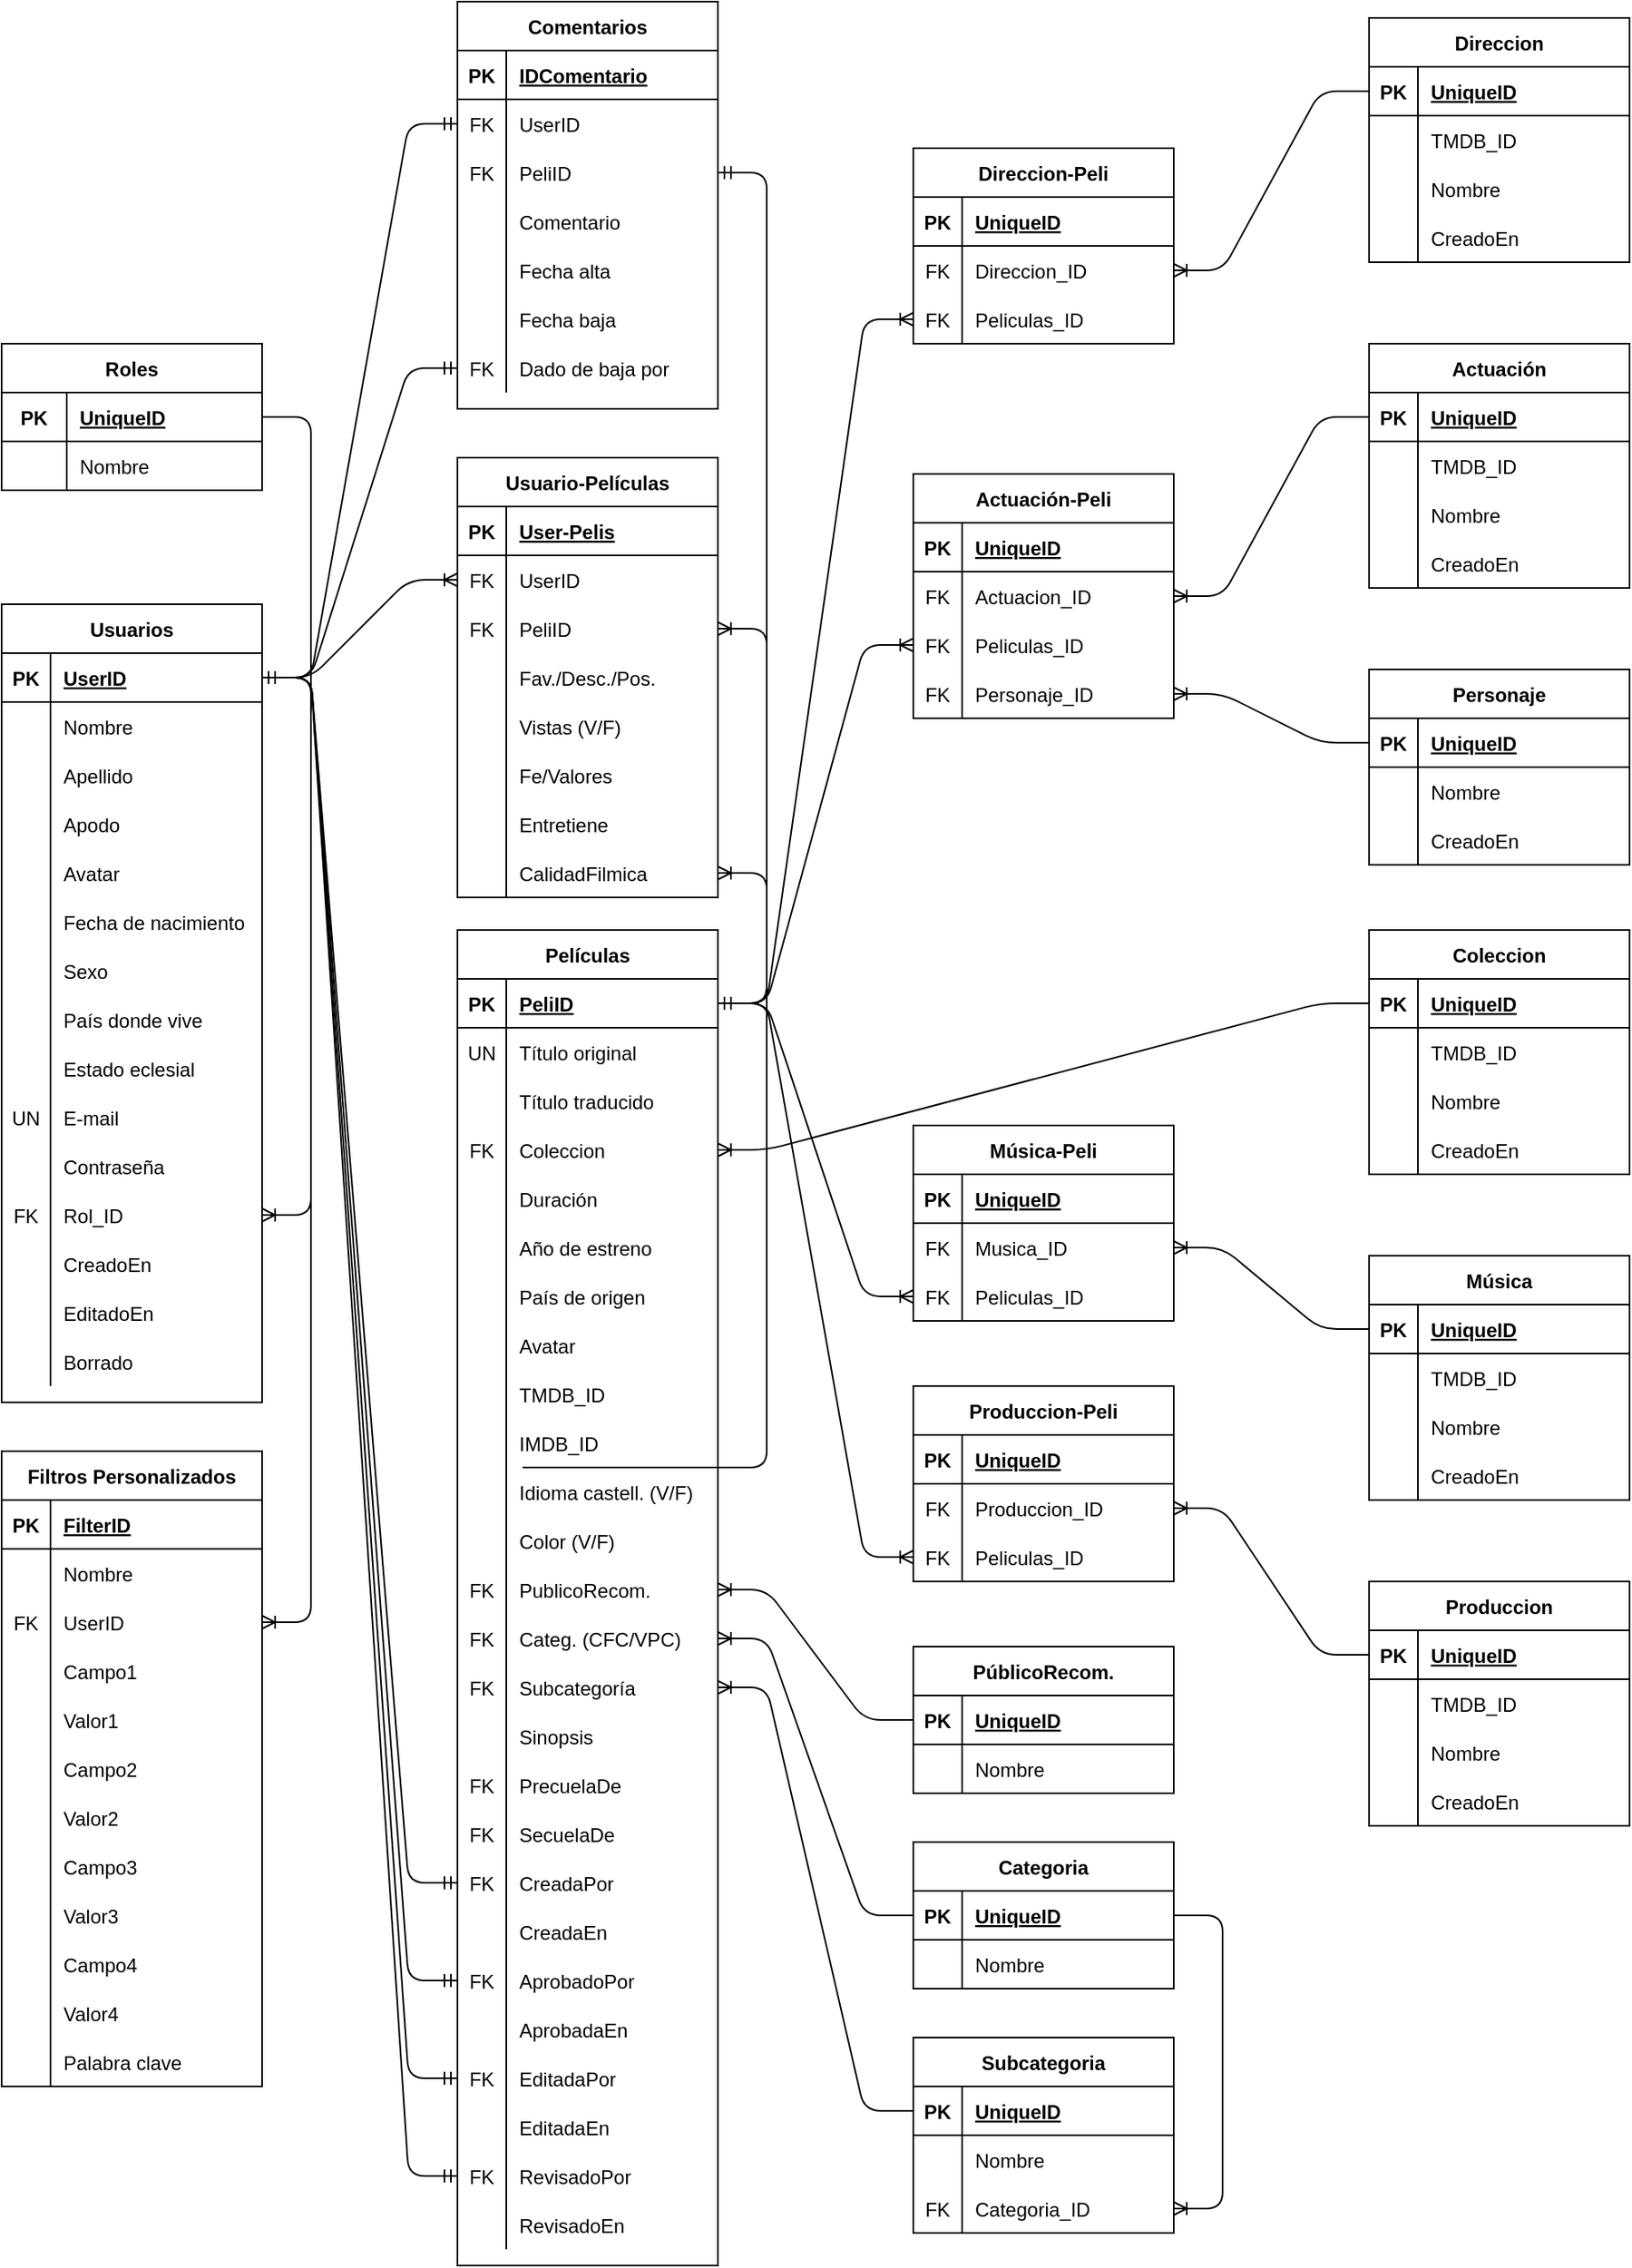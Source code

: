 <mxfile>
    <diagram id="BWfyfCRrd_BAwTsQVkvd" name="Página-1">
        <mxGraphModel dx="4240" dy="3081" grid="1" gridSize="10" guides="1" tooltips="1" connect="1" arrows="1" fold="1" page="1" pageScale="1" pageWidth="827" pageHeight="1169" math="0" shadow="0">
            <root>
                <mxCell id="0"/>
                <mxCell id="1" parent="0"/>
                <mxCell id="36" value="Películas" style="shape=table;startSize=30;container=1;collapsible=1;childLayout=tableLayout;fixedRows=1;rowLines=0;fontStyle=1;align=center;resizeLast=1;fillColor=none;" parent="1" vertex="1">
                    <mxGeometry x="280" width="160" height="820" as="geometry"/>
                </mxCell>
                <mxCell id="37" value="" style="shape=partialRectangle;collapsible=0;dropTarget=0;pointerEvents=0;fillColor=none;top=0;left=0;bottom=1;right=0;points=[[0,0.5],[1,0.5]];portConstraint=eastwest;" parent="36" vertex="1">
                    <mxGeometry y="30" width="160" height="30" as="geometry"/>
                </mxCell>
                <mxCell id="38" value="PK" style="shape=partialRectangle;connectable=0;fillColor=none;top=0;left=0;bottom=0;right=0;fontStyle=1;overflow=hidden;" parent="37" vertex="1">
                    <mxGeometry width="30" height="30" as="geometry"/>
                </mxCell>
                <mxCell id="39" value="PeliID" style="shape=partialRectangle;connectable=0;fillColor=none;top=0;left=0;bottom=0;right=0;align=left;spacingLeft=6;fontStyle=5;overflow=hidden;" parent="37" vertex="1">
                    <mxGeometry x="30" width="130" height="30" as="geometry"/>
                </mxCell>
                <mxCell id="40" value="" style="shape=partialRectangle;collapsible=0;dropTarget=0;pointerEvents=0;fillColor=none;top=0;left=0;bottom=0;right=0;points=[[0,0.5],[1,0.5]];portConstraint=eastwest;" parent="36" vertex="1">
                    <mxGeometry y="60" width="160" height="30" as="geometry"/>
                </mxCell>
                <mxCell id="41" value="UN" style="shape=partialRectangle;connectable=0;fillColor=none;top=0;left=0;bottom=0;right=0;editable=1;overflow=hidden;" parent="40" vertex="1">
                    <mxGeometry width="30" height="30" as="geometry"/>
                </mxCell>
                <mxCell id="42" value="Título original" style="shape=partialRectangle;connectable=0;fillColor=none;top=0;left=0;bottom=0;right=0;align=left;spacingLeft=6;overflow=hidden;" parent="40" vertex="1">
                    <mxGeometry x="30" width="130" height="30" as="geometry"/>
                </mxCell>
                <mxCell id="43" value="" style="shape=partialRectangle;collapsible=0;dropTarget=0;pointerEvents=0;fillColor=none;top=0;left=0;bottom=0;right=0;points=[[0,0.5],[1,0.5]];portConstraint=eastwest;" parent="36" vertex="1">
                    <mxGeometry y="90" width="160" height="30" as="geometry"/>
                </mxCell>
                <mxCell id="44" value="" style="shape=partialRectangle;connectable=0;fillColor=none;top=0;left=0;bottom=0;right=0;editable=1;overflow=hidden;" parent="43" vertex="1">
                    <mxGeometry width="30" height="30" as="geometry"/>
                </mxCell>
                <mxCell id="45" value="Título traducido" style="shape=partialRectangle;connectable=0;fillColor=none;top=0;left=0;bottom=0;right=0;align=left;spacingLeft=6;overflow=hidden;" parent="43" vertex="1">
                    <mxGeometry x="30" width="130" height="30" as="geometry"/>
                </mxCell>
                <mxCell id="537" style="shape=partialRectangle;collapsible=0;dropTarget=0;pointerEvents=0;fillColor=none;top=0;left=0;bottom=0;right=0;points=[[0,0.5],[1,0.5]];portConstraint=eastwest;" vertex="1" parent="36">
                    <mxGeometry y="120" width="160" height="30" as="geometry"/>
                </mxCell>
                <mxCell id="538" value="FK" style="shape=partialRectangle;connectable=0;fillColor=none;top=0;left=0;bottom=0;right=0;editable=1;overflow=hidden;" vertex="1" parent="537">
                    <mxGeometry width="30" height="30" as="geometry"/>
                </mxCell>
                <mxCell id="539" value="Coleccion" style="shape=partialRectangle;connectable=0;fillColor=none;top=0;left=0;bottom=0;right=0;align=left;spacingLeft=6;overflow=hidden;" vertex="1" parent="537">
                    <mxGeometry x="30" width="130" height="30" as="geometry"/>
                </mxCell>
                <mxCell id="232" style="shape=partialRectangle;collapsible=0;dropTarget=0;pointerEvents=0;fillColor=none;top=0;left=0;bottom=0;right=0;points=[[0,0.5],[1,0.5]];portConstraint=eastwest;" parent="36" vertex="1">
                    <mxGeometry y="150" width="160" height="30" as="geometry"/>
                </mxCell>
                <mxCell id="233" style="shape=partialRectangle;connectable=0;fillColor=none;top=0;left=0;bottom=0;right=0;editable=1;overflow=hidden;" parent="232" vertex="1">
                    <mxGeometry width="30" height="30" as="geometry"/>
                </mxCell>
                <mxCell id="234" value="Duración" style="shape=partialRectangle;connectable=0;fillColor=none;top=0;left=0;bottom=0;right=0;align=left;spacingLeft=6;overflow=hidden;" parent="232" vertex="1">
                    <mxGeometry x="30" width="130" height="30" as="geometry"/>
                </mxCell>
                <mxCell id="77" style="shape=partialRectangle;collapsible=0;dropTarget=0;pointerEvents=0;fillColor=none;top=0;left=0;bottom=0;right=0;points=[[0,0.5],[1,0.5]];portConstraint=eastwest;" parent="36" vertex="1">
                    <mxGeometry y="180" width="160" height="30" as="geometry"/>
                </mxCell>
                <mxCell id="78" style="shape=partialRectangle;connectable=0;fillColor=none;top=0;left=0;bottom=0;right=0;editable=1;overflow=hidden;" parent="77" vertex="1">
                    <mxGeometry width="30" height="30" as="geometry"/>
                </mxCell>
                <mxCell id="79" value="Año de estreno" style="shape=partialRectangle;connectable=0;fillColor=none;top=0;left=0;bottom=0;right=0;align=left;spacingLeft=6;overflow=hidden;" parent="77" vertex="1">
                    <mxGeometry x="30" width="130" height="30" as="geometry"/>
                </mxCell>
                <mxCell id="179" style="shape=partialRectangle;collapsible=0;dropTarget=0;pointerEvents=0;fillColor=none;top=0;left=0;bottom=0;right=0;points=[[0,0.5],[1,0.5]];portConstraint=eastwest;" parent="36" vertex="1">
                    <mxGeometry y="210" width="160" height="30" as="geometry"/>
                </mxCell>
                <mxCell id="180" style="shape=partialRectangle;connectable=0;fillColor=none;top=0;left=0;bottom=0;right=0;editable=1;overflow=hidden;" parent="179" vertex="1">
                    <mxGeometry width="30" height="30" as="geometry"/>
                </mxCell>
                <mxCell id="181" value="País de origen" style="shape=partialRectangle;connectable=0;fillColor=none;top=0;left=0;bottom=0;right=0;align=left;spacingLeft=6;overflow=hidden;" parent="179" vertex="1">
                    <mxGeometry x="30" width="130" height="30" as="geometry"/>
                </mxCell>
                <mxCell id="312" style="shape=partialRectangle;collapsible=0;dropTarget=0;pointerEvents=0;fillColor=none;top=0;left=0;bottom=0;right=0;points=[[0,0.5],[1,0.5]];portConstraint=eastwest;" vertex="1" parent="36">
                    <mxGeometry y="240" width="160" height="30" as="geometry"/>
                </mxCell>
                <mxCell id="313" style="shape=partialRectangle;connectable=0;fillColor=none;top=0;left=0;bottom=0;right=0;editable=1;overflow=hidden;" vertex="1" parent="312">
                    <mxGeometry width="30" height="30" as="geometry"/>
                </mxCell>
                <mxCell id="314" value="Avatar" style="shape=partialRectangle;connectable=0;fillColor=none;top=0;left=0;bottom=0;right=0;align=left;spacingLeft=6;overflow=hidden;" vertex="1" parent="312">
                    <mxGeometry x="30" width="130" height="30" as="geometry"/>
                </mxCell>
                <mxCell id="421" style="shape=partialRectangle;collapsible=0;dropTarget=0;pointerEvents=0;fillColor=none;top=0;left=0;bottom=0;right=0;points=[[0,0.5],[1,0.5]];portConstraint=eastwest;" vertex="1" parent="36">
                    <mxGeometry y="270" width="160" height="30" as="geometry"/>
                </mxCell>
                <mxCell id="422" style="shape=partialRectangle;connectable=0;fillColor=none;top=0;left=0;bottom=0;right=0;editable=1;overflow=hidden;" vertex="1" parent="421">
                    <mxGeometry width="30" height="30" as="geometry"/>
                </mxCell>
                <mxCell id="423" value="TMDB_ID" style="shape=partialRectangle;connectable=0;fillColor=none;top=0;left=0;bottom=0;right=0;align=left;spacingLeft=6;overflow=hidden;" vertex="1" parent="421">
                    <mxGeometry x="30" width="130" height="30" as="geometry"/>
                </mxCell>
                <mxCell id="424" style="shape=partialRectangle;collapsible=0;dropTarget=0;pointerEvents=0;fillColor=none;top=0;left=0;bottom=0;right=0;points=[[0,0.5],[1,0.5]];portConstraint=eastwest;" vertex="1" parent="36">
                    <mxGeometry y="300" width="160" height="30" as="geometry"/>
                </mxCell>
                <mxCell id="425" style="shape=partialRectangle;connectable=0;fillColor=none;top=0;left=0;bottom=0;right=0;editable=1;overflow=hidden;" vertex="1" parent="424">
                    <mxGeometry width="30" height="30" as="geometry"/>
                </mxCell>
                <mxCell id="426" value="IMDB_ID" style="shape=partialRectangle;connectable=0;fillColor=none;top=0;left=0;bottom=0;right=0;align=left;spacingLeft=6;overflow=hidden;" vertex="1" parent="424">
                    <mxGeometry x="30" width="130" height="30" as="geometry"/>
                </mxCell>
                <mxCell id="111" style="shape=partialRectangle;collapsible=0;dropTarget=0;pointerEvents=0;fillColor=none;top=0;left=0;bottom=0;right=0;points=[[0,0.5],[1,0.5]];portConstraint=eastwest;" parent="36" vertex="1">
                    <mxGeometry y="330" width="160" height="30" as="geometry"/>
                </mxCell>
                <mxCell id="112" style="shape=partialRectangle;connectable=0;fillColor=none;top=0;left=0;bottom=0;right=0;editable=1;overflow=hidden;" parent="111" vertex="1">
                    <mxGeometry width="30" height="30" as="geometry"/>
                </mxCell>
                <mxCell id="113" value="Idioma castell. (V/F)" style="shape=partialRectangle;connectable=0;fillColor=none;top=0;left=0;bottom=0;right=0;align=left;spacingLeft=6;overflow=hidden;" parent="111" vertex="1">
                    <mxGeometry x="30" width="130" height="30" as="geometry"/>
                </mxCell>
                <mxCell id="114" style="shape=partialRectangle;collapsible=0;dropTarget=0;pointerEvents=0;fillColor=none;top=0;left=0;bottom=0;right=0;points=[[0,0.5],[1,0.5]];portConstraint=eastwest;" parent="36" vertex="1">
                    <mxGeometry y="360" width="160" height="30" as="geometry"/>
                </mxCell>
                <mxCell id="115" style="shape=partialRectangle;connectable=0;fillColor=none;top=0;left=0;bottom=0;right=0;editable=1;overflow=hidden;" parent="114" vertex="1">
                    <mxGeometry width="30" height="30" as="geometry"/>
                </mxCell>
                <mxCell id="116" value="Color (V/F)" style="shape=partialRectangle;connectable=0;fillColor=none;top=0;left=0;bottom=0;right=0;align=left;spacingLeft=6;overflow=hidden;" parent="114" vertex="1">
                    <mxGeometry x="30" width="130" height="30" as="geometry"/>
                </mxCell>
                <mxCell id="49" style="shape=partialRectangle;collapsible=0;dropTarget=0;pointerEvents=0;fillColor=none;top=0;left=0;bottom=0;right=0;points=[[0,0.5],[1,0.5]];portConstraint=eastwest;" parent="36" vertex="1">
                    <mxGeometry y="390" width="160" height="30" as="geometry"/>
                </mxCell>
                <mxCell id="50" value="FK" style="shape=partialRectangle;connectable=0;fillColor=none;top=0;left=0;bottom=0;right=0;editable=1;overflow=hidden;" parent="49" vertex="1">
                    <mxGeometry width="30" height="30" as="geometry"/>
                </mxCell>
                <mxCell id="51" value="PublicoRecom." style="shape=partialRectangle;connectable=0;fillColor=none;top=0;left=0;bottom=0;right=0;align=left;spacingLeft=6;overflow=hidden;" parent="49" vertex="1">
                    <mxGeometry x="30" width="130" height="30" as="geometry"/>
                </mxCell>
                <mxCell id="74" style="shape=partialRectangle;collapsible=0;dropTarget=0;pointerEvents=0;fillColor=none;top=0;left=0;bottom=0;right=0;points=[[0,0.5],[1,0.5]];portConstraint=eastwest;" parent="36" vertex="1">
                    <mxGeometry y="420" width="160" height="30" as="geometry"/>
                </mxCell>
                <mxCell id="75" value="FK" style="shape=partialRectangle;connectable=0;fillColor=none;top=0;left=0;bottom=0;right=0;editable=1;overflow=hidden;" parent="74" vertex="1">
                    <mxGeometry width="30" height="30" as="geometry"/>
                </mxCell>
                <mxCell id="76" value="Categ. (CFC/VPC)" style="shape=partialRectangle;connectable=0;fillColor=none;top=0;left=0;bottom=0;right=0;align=left;spacingLeft=6;overflow=hidden;" parent="74" vertex="1">
                    <mxGeometry x="30" width="130" height="30" as="geometry"/>
                </mxCell>
                <mxCell id="315" style="shape=partialRectangle;collapsible=0;dropTarget=0;pointerEvents=0;fillColor=none;top=0;left=0;bottom=0;right=0;points=[[0,0.5],[1,0.5]];portConstraint=eastwest;" vertex="1" parent="36">
                    <mxGeometry y="450" width="160" height="30" as="geometry"/>
                </mxCell>
                <mxCell id="316" value="FK" style="shape=partialRectangle;connectable=0;fillColor=none;top=0;left=0;bottom=0;right=0;editable=1;overflow=hidden;" vertex="1" parent="315">
                    <mxGeometry width="30" height="30" as="geometry"/>
                </mxCell>
                <mxCell id="317" value="Subcategoría" style="shape=partialRectangle;connectable=0;fillColor=none;top=0;left=0;bottom=0;right=0;align=left;spacingLeft=6;overflow=hidden;" vertex="1" parent="315">
                    <mxGeometry x="30" width="130" height="30" as="geometry"/>
                </mxCell>
                <mxCell id="188" style="shape=partialRectangle;collapsible=0;dropTarget=0;pointerEvents=0;fillColor=none;top=0;left=0;bottom=0;right=0;points=[[0,0.5],[1,0.5]];portConstraint=eastwest;" parent="36" vertex="1">
                    <mxGeometry y="480" width="160" height="30" as="geometry"/>
                </mxCell>
                <mxCell id="189" style="shape=partialRectangle;connectable=0;fillColor=none;top=0;left=0;bottom=0;right=0;editable=1;overflow=hidden;" parent="188" vertex="1">
                    <mxGeometry width="30" height="30" as="geometry"/>
                </mxCell>
                <mxCell id="190" value="Sinopsis" style="shape=partialRectangle;connectable=0;fillColor=none;top=0;left=0;bottom=0;right=0;align=left;spacingLeft=6;overflow=hidden;" parent="188" vertex="1">
                    <mxGeometry x="30" width="130" height="30" as="geometry"/>
                </mxCell>
                <mxCell id="459" style="shape=partialRectangle;collapsible=0;dropTarget=0;pointerEvents=0;fillColor=none;top=0;left=0;bottom=0;right=0;points=[[0,0.5],[1,0.5]];portConstraint=eastwest;" vertex="1" parent="36">
                    <mxGeometry y="510" width="160" height="30" as="geometry"/>
                </mxCell>
                <mxCell id="460" value="FK" style="shape=partialRectangle;connectable=0;fillColor=none;top=0;left=0;bottom=0;right=0;editable=1;overflow=hidden;" vertex="1" parent="459">
                    <mxGeometry width="30" height="30" as="geometry"/>
                </mxCell>
                <mxCell id="461" value="PrecuelaDe" style="shape=partialRectangle;connectable=0;fillColor=none;top=0;left=0;bottom=0;right=0;align=left;spacingLeft=6;overflow=hidden;" vertex="1" parent="459">
                    <mxGeometry x="30" width="130" height="30" as="geometry"/>
                </mxCell>
                <mxCell id="456" style="shape=partialRectangle;collapsible=0;dropTarget=0;pointerEvents=0;fillColor=none;top=0;left=0;bottom=0;right=0;points=[[0,0.5],[1,0.5]];portConstraint=eastwest;" vertex="1" parent="36">
                    <mxGeometry y="540" width="160" height="30" as="geometry"/>
                </mxCell>
                <mxCell id="457" value="FK" style="shape=partialRectangle;connectable=0;fillColor=none;top=0;left=0;bottom=0;right=0;editable=1;overflow=hidden;" vertex="1" parent="456">
                    <mxGeometry width="30" height="30" as="geometry"/>
                </mxCell>
                <mxCell id="458" value="SecuelaDe" style="shape=partialRectangle;connectable=0;fillColor=none;top=0;left=0;bottom=0;right=0;align=left;spacingLeft=6;overflow=hidden;" vertex="1" parent="456">
                    <mxGeometry x="30" width="130" height="30" as="geometry"/>
                </mxCell>
                <mxCell id="225" style="shape=partialRectangle;collapsible=0;dropTarget=0;pointerEvents=0;fillColor=none;top=0;left=0;bottom=0;right=0;points=[[0,0.5],[1,0.5]];portConstraint=eastwest;" parent="36" vertex="1">
                    <mxGeometry y="570" width="160" height="30" as="geometry"/>
                </mxCell>
                <mxCell id="226" value="FK" style="shape=partialRectangle;connectable=0;fillColor=none;top=0;left=0;bottom=0;right=0;editable=1;overflow=hidden;" parent="225" vertex="1">
                    <mxGeometry width="30" height="30" as="geometry"/>
                </mxCell>
                <mxCell id="227" value="CreadaPor" style="shape=partialRectangle;connectable=0;fillColor=none;top=0;left=0;bottom=0;right=0;align=left;spacingLeft=6;overflow=hidden;" parent="225" vertex="1">
                    <mxGeometry x="30" width="130" height="30" as="geometry"/>
                </mxCell>
                <mxCell id="222" style="shape=partialRectangle;collapsible=0;dropTarget=0;pointerEvents=0;fillColor=none;top=0;left=0;bottom=0;right=0;points=[[0,0.5],[1,0.5]];portConstraint=eastwest;" parent="36" vertex="1">
                    <mxGeometry y="600" width="160" height="30" as="geometry"/>
                </mxCell>
                <mxCell id="223" style="shape=partialRectangle;connectable=0;fillColor=none;top=0;left=0;bottom=0;right=0;editable=1;overflow=hidden;" parent="222" vertex="1">
                    <mxGeometry width="30" height="30" as="geometry"/>
                </mxCell>
                <mxCell id="224" value="CreadaEn" style="shape=partialRectangle;connectable=0;fillColor=none;top=0;left=0;bottom=0;right=0;align=left;spacingLeft=6;overflow=hidden;" parent="222" vertex="1">
                    <mxGeometry x="30" width="130" height="30" as="geometry"/>
                </mxCell>
                <mxCell id="297" style="shape=partialRectangle;collapsible=0;dropTarget=0;pointerEvents=0;fillColor=none;top=0;left=0;bottom=0;right=0;points=[[0,0.5],[1,0.5]];portConstraint=eastwest;" vertex="1" parent="36">
                    <mxGeometry y="630" width="160" height="30" as="geometry"/>
                </mxCell>
                <mxCell id="298" value="FK" style="shape=partialRectangle;connectable=0;fillColor=none;top=0;left=0;bottom=0;right=0;editable=1;overflow=hidden;" vertex="1" parent="297">
                    <mxGeometry width="30" height="30" as="geometry"/>
                </mxCell>
                <mxCell id="299" value="AprobadoPor" style="shape=partialRectangle;connectable=0;fillColor=none;top=0;left=0;bottom=0;right=0;align=left;spacingLeft=6;overflow=hidden;" vertex="1" parent="297">
                    <mxGeometry x="30" width="130" height="30" as="geometry"/>
                </mxCell>
                <mxCell id="303" style="shape=partialRectangle;collapsible=0;dropTarget=0;pointerEvents=0;fillColor=none;top=0;left=0;bottom=0;right=0;points=[[0,0.5],[1,0.5]];portConstraint=eastwest;" vertex="1" parent="36">
                    <mxGeometry y="660" width="160" height="30" as="geometry"/>
                </mxCell>
                <mxCell id="304" style="shape=partialRectangle;connectable=0;fillColor=none;top=0;left=0;bottom=0;right=0;editable=1;overflow=hidden;" vertex="1" parent="303">
                    <mxGeometry width="30" height="30" as="geometry"/>
                </mxCell>
                <mxCell id="305" value="AprobadaEn" style="shape=partialRectangle;connectable=0;fillColor=none;top=0;left=0;bottom=0;right=0;align=left;spacingLeft=6;overflow=hidden;" vertex="1" parent="303">
                    <mxGeometry x="30" width="130" height="30" as="geometry"/>
                </mxCell>
                <mxCell id="294" style="shape=partialRectangle;collapsible=0;dropTarget=0;pointerEvents=0;fillColor=none;top=0;left=0;bottom=0;right=0;points=[[0,0.5],[1,0.5]];portConstraint=eastwest;" vertex="1" parent="36">
                    <mxGeometry y="690" width="160" height="30" as="geometry"/>
                </mxCell>
                <mxCell id="295" value="FK" style="shape=partialRectangle;connectable=0;fillColor=none;top=0;left=0;bottom=0;right=0;editable=1;overflow=hidden;" vertex="1" parent="294">
                    <mxGeometry width="30" height="30" as="geometry"/>
                </mxCell>
                <mxCell id="296" value="EditadaPor" style="shape=partialRectangle;connectable=0;fillColor=none;top=0;left=0;bottom=0;right=0;align=left;spacingLeft=6;overflow=hidden;" vertex="1" parent="294">
                    <mxGeometry x="30" width="130" height="30" as="geometry"/>
                </mxCell>
                <mxCell id="306" style="shape=partialRectangle;collapsible=0;dropTarget=0;pointerEvents=0;fillColor=none;top=0;left=0;bottom=0;right=0;points=[[0,0.5],[1,0.5]];portConstraint=eastwest;" vertex="1" parent="36">
                    <mxGeometry y="720" width="160" height="30" as="geometry"/>
                </mxCell>
                <mxCell id="307" style="shape=partialRectangle;connectable=0;fillColor=none;top=0;left=0;bottom=0;right=0;editable=1;overflow=hidden;" vertex="1" parent="306">
                    <mxGeometry width="30" height="30" as="geometry"/>
                </mxCell>
                <mxCell id="308" value="EditadaEn" style="shape=partialRectangle;connectable=0;fillColor=none;top=0;left=0;bottom=0;right=0;align=left;spacingLeft=6;overflow=hidden;" vertex="1" parent="306">
                    <mxGeometry x="30" width="130" height="30" as="geometry"/>
                </mxCell>
                <mxCell id="300" style="shape=partialRectangle;collapsible=0;dropTarget=0;pointerEvents=0;fillColor=none;top=0;left=0;bottom=0;right=0;points=[[0,0.5],[1,0.5]];portConstraint=eastwest;" vertex="1" parent="36">
                    <mxGeometry y="750" width="160" height="30" as="geometry"/>
                </mxCell>
                <mxCell id="301" value="FK" style="shape=partialRectangle;connectable=0;fillColor=none;top=0;left=0;bottom=0;right=0;editable=1;overflow=hidden;" vertex="1" parent="300">
                    <mxGeometry width="30" height="30" as="geometry"/>
                </mxCell>
                <mxCell id="302" value="RevisadoPor" style="shape=partialRectangle;connectable=0;fillColor=none;top=0;left=0;bottom=0;right=0;align=left;spacingLeft=6;overflow=hidden;" vertex="1" parent="300">
                    <mxGeometry x="30" width="130" height="30" as="geometry"/>
                </mxCell>
                <mxCell id="309" style="shape=partialRectangle;collapsible=0;dropTarget=0;pointerEvents=0;fillColor=none;top=0;left=0;bottom=0;right=0;points=[[0,0.5],[1,0.5]];portConstraint=eastwest;" vertex="1" parent="36">
                    <mxGeometry y="780" width="160" height="30" as="geometry"/>
                </mxCell>
                <mxCell id="310" style="shape=partialRectangle;connectable=0;fillColor=none;top=0;left=0;bottom=0;right=0;editable=1;overflow=hidden;" vertex="1" parent="309">
                    <mxGeometry width="30" height="30" as="geometry"/>
                </mxCell>
                <mxCell id="311" value="RevisadoEn" style="shape=partialRectangle;connectable=0;fillColor=none;top=0;left=0;bottom=0;right=0;align=left;spacingLeft=6;overflow=hidden;" vertex="1" parent="309">
                    <mxGeometry x="30" width="130" height="30" as="geometry"/>
                </mxCell>
                <mxCell id="80" value="Usuario-Películas" style="shape=table;startSize=30;container=1;collapsible=1;childLayout=tableLayout;fixedRows=1;rowLines=0;fontStyle=1;align=center;resizeLast=1;fillColor=none;" parent="1" vertex="1">
                    <mxGeometry x="280" y="-290" width="160" height="270" as="geometry"/>
                </mxCell>
                <mxCell id="81" value="" style="shape=partialRectangle;collapsible=0;dropTarget=0;pointerEvents=0;fillColor=none;top=0;left=0;bottom=1;right=0;points=[[0,0.5],[1,0.5]];portConstraint=eastwest;" parent="80" vertex="1">
                    <mxGeometry y="30" width="160" height="30" as="geometry"/>
                </mxCell>
                <mxCell id="82" value="PK" style="shape=partialRectangle;connectable=0;fillColor=none;top=0;left=0;bottom=0;right=0;fontStyle=1;overflow=hidden;" parent="81" vertex="1">
                    <mxGeometry width="30" height="30" as="geometry"/>
                </mxCell>
                <mxCell id="83" value="User-Pelis" style="shape=partialRectangle;connectable=0;fillColor=none;top=0;left=0;bottom=0;right=0;align=left;spacingLeft=6;fontStyle=5;overflow=hidden;" parent="81" vertex="1">
                    <mxGeometry x="30" width="130" height="30" as="geometry"/>
                </mxCell>
                <mxCell id="84" value="" style="shape=partialRectangle;collapsible=0;dropTarget=0;pointerEvents=0;fillColor=none;top=0;left=0;bottom=0;right=0;points=[[0,0.5],[1,0.5]];portConstraint=eastwest;" parent="80" vertex="1">
                    <mxGeometry y="60" width="160" height="30" as="geometry"/>
                </mxCell>
                <mxCell id="85" value="FK" style="shape=partialRectangle;connectable=0;fillColor=none;top=0;left=0;bottom=0;right=0;editable=1;overflow=hidden;" parent="84" vertex="1">
                    <mxGeometry width="30" height="30" as="geometry"/>
                </mxCell>
                <mxCell id="86" value="UserID" style="shape=partialRectangle;connectable=0;fillColor=none;top=0;left=0;bottom=0;right=0;align=left;spacingLeft=6;overflow=hidden;" parent="84" vertex="1">
                    <mxGeometry x="30" width="130" height="30" as="geometry"/>
                </mxCell>
                <mxCell id="87" value="" style="shape=partialRectangle;collapsible=0;dropTarget=0;pointerEvents=0;fillColor=none;top=0;left=0;bottom=0;right=0;points=[[0,0.5],[1,0.5]];portConstraint=eastwest;" parent="80" vertex="1">
                    <mxGeometry y="90" width="160" height="30" as="geometry"/>
                </mxCell>
                <mxCell id="88" value="FK" style="shape=partialRectangle;connectable=0;fillColor=none;top=0;left=0;bottom=0;right=0;editable=1;overflow=hidden;" parent="87" vertex="1">
                    <mxGeometry width="30" height="30" as="geometry"/>
                </mxCell>
                <mxCell id="89" value="PeliID" style="shape=partialRectangle;connectable=0;fillColor=none;top=0;left=0;bottom=0;right=0;align=left;spacingLeft=6;overflow=hidden;" parent="87" vertex="1">
                    <mxGeometry x="30" width="130" height="30" as="geometry"/>
                </mxCell>
                <mxCell id="99" style="shape=partialRectangle;collapsible=0;dropTarget=0;pointerEvents=0;fillColor=none;top=0;left=0;bottom=0;right=0;points=[[0,0.5],[1,0.5]];portConstraint=eastwest;" parent="80" vertex="1">
                    <mxGeometry y="120" width="160" height="30" as="geometry"/>
                </mxCell>
                <mxCell id="100" style="shape=partialRectangle;connectable=0;fillColor=none;top=0;left=0;bottom=0;right=0;editable=1;overflow=hidden;" parent="99" vertex="1">
                    <mxGeometry width="30" height="30" as="geometry"/>
                </mxCell>
                <mxCell id="101" value="Fav./Desc./Pos." style="shape=partialRectangle;connectable=0;fillColor=none;top=0;left=0;bottom=0;right=0;align=left;spacingLeft=6;overflow=hidden;" parent="99" vertex="1">
                    <mxGeometry x="30" width="130" height="30" as="geometry"/>
                </mxCell>
                <mxCell id="90" value="" style="shape=partialRectangle;collapsible=0;dropTarget=0;pointerEvents=0;fillColor=none;top=0;left=0;bottom=0;right=0;points=[[0,0.5],[1,0.5]];portConstraint=eastwest;" parent="80" vertex="1">
                    <mxGeometry y="150" width="160" height="30" as="geometry"/>
                </mxCell>
                <mxCell id="91" value="" style="shape=partialRectangle;connectable=0;fillColor=none;top=0;left=0;bottom=0;right=0;editable=1;overflow=hidden;" parent="90" vertex="1">
                    <mxGeometry width="30" height="30" as="geometry"/>
                </mxCell>
                <mxCell id="92" value="Vistas (V/F)" style="shape=partialRectangle;connectable=0;fillColor=none;top=0;left=0;bottom=0;right=0;align=left;spacingLeft=6;overflow=hidden;" parent="90" vertex="1">
                    <mxGeometry x="30" width="130" height="30" as="geometry"/>
                </mxCell>
                <mxCell id="96" style="shape=partialRectangle;collapsible=0;dropTarget=0;pointerEvents=0;fillColor=none;top=0;left=0;bottom=0;right=0;points=[[0,0.5],[1,0.5]];portConstraint=eastwest;" parent="80" vertex="1">
                    <mxGeometry y="180" width="160" height="30" as="geometry"/>
                </mxCell>
                <mxCell id="97" style="shape=partialRectangle;connectable=0;fillColor=none;top=0;left=0;bottom=0;right=0;editable=1;overflow=hidden;" parent="96" vertex="1">
                    <mxGeometry width="30" height="30" as="geometry"/>
                </mxCell>
                <mxCell id="98" value="Fe/Valores" style="shape=partialRectangle;connectable=0;fillColor=none;top=0;left=0;bottom=0;right=0;align=left;spacingLeft=6;overflow=hidden;" parent="96" vertex="1">
                    <mxGeometry x="30" width="130" height="30" as="geometry"/>
                </mxCell>
                <mxCell id="453" style="shape=partialRectangle;collapsible=0;dropTarget=0;pointerEvents=0;fillColor=none;top=0;left=0;bottom=0;right=0;points=[[0,0.5],[1,0.5]];portConstraint=eastwest;" vertex="1" parent="80">
                    <mxGeometry y="210" width="160" height="30" as="geometry"/>
                </mxCell>
                <mxCell id="454" style="shape=partialRectangle;connectable=0;fillColor=none;top=0;left=0;bottom=0;right=0;editable=1;overflow=hidden;" vertex="1" parent="453">
                    <mxGeometry width="30" height="30" as="geometry"/>
                </mxCell>
                <mxCell id="455" value="Entretiene" style="shape=partialRectangle;connectable=0;fillColor=none;top=0;left=0;bottom=0;right=0;align=left;spacingLeft=6;overflow=hidden;" vertex="1" parent="453">
                    <mxGeometry x="30" width="130" height="30" as="geometry"/>
                </mxCell>
                <mxCell id="235" style="shape=partialRectangle;collapsible=0;dropTarget=0;pointerEvents=0;fillColor=none;top=0;left=0;bottom=0;right=0;points=[[0,0.5],[1,0.5]];portConstraint=eastwest;" parent="80" vertex="1">
                    <mxGeometry y="240" width="160" height="30" as="geometry"/>
                </mxCell>
                <mxCell id="236" style="shape=partialRectangle;connectable=0;fillColor=none;top=0;left=0;bottom=0;right=0;editable=1;overflow=hidden;" parent="235" vertex="1">
                    <mxGeometry width="30" height="30" as="geometry"/>
                </mxCell>
                <mxCell id="237" value="CalidadFilmica" style="shape=partialRectangle;connectable=0;fillColor=none;top=0;left=0;bottom=0;right=0;align=left;spacingLeft=6;overflow=hidden;" parent="235" vertex="1">
                    <mxGeometry x="30" width="130" height="30" as="geometry"/>
                </mxCell>
                <mxCell id="93" value="" style="edgeStyle=entityRelationEdgeStyle;fontSize=12;html=1;endArrow=ERoneToMany;fillColor=none;" parent="1" source="3" target="84" edge="1">
                    <mxGeometry width="100" height="100" relative="1" as="geometry">
                        <mxPoint x="80" y="-125" as="sourcePoint"/>
                        <mxPoint x="200" y="-50" as="targetPoint"/>
                    </mxGeometry>
                </mxCell>
                <mxCell id="95" value="" style="edgeStyle=entityRelationEdgeStyle;fontSize=12;html=1;endArrow=ERoneToMany;fillColor=none;" parent="1" source="37" target="87" edge="1">
                    <mxGeometry width="100" height="100" relative="1" as="geometry">
                        <mxPoint x="440" y="-125" as="sourcePoint"/>
                        <mxPoint x="430" y="-10" as="targetPoint"/>
                    </mxGeometry>
                </mxCell>
                <mxCell id="117" value="Filtros Personalizados" style="shape=table;startSize=30;container=1;collapsible=1;childLayout=tableLayout;fixedRows=1;rowLines=0;fontStyle=1;align=center;resizeLast=1;fillColor=none;" parent="1" vertex="1">
                    <mxGeometry y="320" width="160" height="390" as="geometry">
                        <mxRectangle x="320" y="320" width="160" height="30" as="alternateBounds"/>
                    </mxGeometry>
                </mxCell>
                <mxCell id="118" value="" style="shape=partialRectangle;collapsible=0;dropTarget=0;pointerEvents=0;fillColor=none;top=0;left=0;bottom=1;right=0;points=[[0,0.5],[1,0.5]];portConstraint=eastwest;" parent="117" vertex="1">
                    <mxGeometry y="30" width="160" height="30" as="geometry"/>
                </mxCell>
                <mxCell id="119" value="PK" style="shape=partialRectangle;connectable=0;fillColor=none;top=0;left=0;bottom=0;right=0;fontStyle=1;overflow=hidden;" parent="118" vertex="1">
                    <mxGeometry width="30" height="30" as="geometry"/>
                </mxCell>
                <mxCell id="120" value="FilterID" style="shape=partialRectangle;connectable=0;fillColor=none;top=0;left=0;bottom=0;right=0;align=left;spacingLeft=6;fontStyle=5;overflow=hidden;" parent="118" vertex="1">
                    <mxGeometry x="30" width="130" height="30" as="geometry"/>
                </mxCell>
                <mxCell id="121" value="" style="shape=partialRectangle;collapsible=0;dropTarget=0;pointerEvents=0;fillColor=none;top=0;left=0;bottom=0;right=0;points=[[0,0.5],[1,0.5]];portConstraint=eastwest;" parent="117" vertex="1">
                    <mxGeometry y="60" width="160" height="30" as="geometry"/>
                </mxCell>
                <mxCell id="122" value="" style="shape=partialRectangle;connectable=0;fillColor=none;top=0;left=0;bottom=0;right=0;editable=1;overflow=hidden;" parent="121" vertex="1">
                    <mxGeometry width="30" height="30" as="geometry"/>
                </mxCell>
                <mxCell id="123" value="Nombre" style="shape=partialRectangle;connectable=0;fillColor=none;top=0;left=0;bottom=0;right=0;align=left;spacingLeft=6;overflow=hidden;" parent="121" vertex="1">
                    <mxGeometry x="30" width="130" height="30" as="geometry"/>
                </mxCell>
                <mxCell id="124" value="" style="shape=partialRectangle;collapsible=0;dropTarget=0;pointerEvents=0;fillColor=none;top=0;left=0;bottom=0;right=0;points=[[0,0.5],[1,0.5]];portConstraint=eastwest;" parent="117" vertex="1">
                    <mxGeometry y="90" width="160" height="30" as="geometry"/>
                </mxCell>
                <mxCell id="125" value="FK" style="shape=partialRectangle;connectable=0;fillColor=none;top=0;left=0;bottom=0;right=0;editable=1;overflow=hidden;" parent="124" vertex="1">
                    <mxGeometry width="30" height="30" as="geometry"/>
                </mxCell>
                <mxCell id="126" value="UserID" style="shape=partialRectangle;connectable=0;fillColor=none;top=0;left=0;bottom=0;right=0;align=left;spacingLeft=6;overflow=hidden;" parent="124" vertex="1">
                    <mxGeometry x="30" width="130" height="30" as="geometry"/>
                </mxCell>
                <mxCell id="127" value="" style="shape=partialRectangle;collapsible=0;dropTarget=0;pointerEvents=0;fillColor=none;top=0;left=0;bottom=0;right=0;points=[[0,0.5],[1,0.5]];portConstraint=eastwest;" parent="117" vertex="1">
                    <mxGeometry y="120" width="160" height="30" as="geometry"/>
                </mxCell>
                <mxCell id="128" value="" style="shape=partialRectangle;connectable=0;fillColor=none;top=0;left=0;bottom=0;right=0;editable=1;overflow=hidden;" parent="127" vertex="1">
                    <mxGeometry width="30" height="30" as="geometry"/>
                </mxCell>
                <mxCell id="129" value="Campo1" style="shape=partialRectangle;connectable=0;fillColor=none;top=0;left=0;bottom=0;right=0;align=left;spacingLeft=6;overflow=hidden;" parent="127" vertex="1">
                    <mxGeometry x="30" width="130" height="30" as="geometry"/>
                </mxCell>
                <mxCell id="522" style="shape=partialRectangle;collapsible=0;dropTarget=0;pointerEvents=0;fillColor=none;top=0;left=0;bottom=0;right=0;points=[[0,0.5],[1,0.5]];portConstraint=eastwest;" vertex="1" parent="117">
                    <mxGeometry y="150" width="160" height="30" as="geometry"/>
                </mxCell>
                <mxCell id="523" style="shape=partialRectangle;connectable=0;fillColor=none;top=0;left=0;bottom=0;right=0;editable=1;overflow=hidden;" vertex="1" parent="522">
                    <mxGeometry width="30" height="30" as="geometry"/>
                </mxCell>
                <mxCell id="524" value="Valor1" style="shape=partialRectangle;connectable=0;fillColor=none;top=0;left=0;bottom=0;right=0;align=left;spacingLeft=6;overflow=hidden;" vertex="1" parent="522">
                    <mxGeometry x="30" width="130" height="30" as="geometry"/>
                </mxCell>
                <mxCell id="152" style="shape=partialRectangle;collapsible=0;dropTarget=0;pointerEvents=0;fillColor=none;top=0;left=0;bottom=0;right=0;points=[[0,0.5],[1,0.5]];portConstraint=eastwest;" parent="117" vertex="1">
                    <mxGeometry y="180" width="160" height="30" as="geometry"/>
                </mxCell>
                <mxCell id="153" style="shape=partialRectangle;connectable=0;fillColor=none;top=0;left=0;bottom=0;right=0;editable=1;overflow=hidden;" parent="152" vertex="1">
                    <mxGeometry width="30" height="30" as="geometry"/>
                </mxCell>
                <mxCell id="154" value="Campo2" style="shape=partialRectangle;connectable=0;fillColor=none;top=0;left=0;bottom=0;right=0;align=left;spacingLeft=6;overflow=hidden;" parent="152" vertex="1">
                    <mxGeometry x="30" width="130" height="30" as="geometry"/>
                </mxCell>
                <mxCell id="525" style="shape=partialRectangle;collapsible=0;dropTarget=0;pointerEvents=0;fillColor=none;top=0;left=0;bottom=0;right=0;points=[[0,0.5],[1,0.5]];portConstraint=eastwest;" vertex="1" parent="117">
                    <mxGeometry y="210" width="160" height="30" as="geometry"/>
                </mxCell>
                <mxCell id="526" style="shape=partialRectangle;connectable=0;fillColor=none;top=0;left=0;bottom=0;right=0;editable=1;overflow=hidden;" vertex="1" parent="525">
                    <mxGeometry width="30" height="30" as="geometry"/>
                </mxCell>
                <mxCell id="527" value="Valor2" style="shape=partialRectangle;connectable=0;fillColor=none;top=0;left=0;bottom=0;right=0;align=left;spacingLeft=6;overflow=hidden;" vertex="1" parent="525">
                    <mxGeometry x="30" width="130" height="30" as="geometry"/>
                </mxCell>
                <mxCell id="149" style="shape=partialRectangle;collapsible=0;dropTarget=0;pointerEvents=0;fillColor=none;top=0;left=0;bottom=0;right=0;points=[[0,0.5],[1,0.5]];portConstraint=eastwest;" parent="117" vertex="1">
                    <mxGeometry y="240" width="160" height="30" as="geometry"/>
                </mxCell>
                <mxCell id="150" style="shape=partialRectangle;connectable=0;fillColor=none;top=0;left=0;bottom=0;right=0;editable=1;overflow=hidden;" parent="149" vertex="1">
                    <mxGeometry width="30" height="30" as="geometry"/>
                </mxCell>
                <mxCell id="151" value="Campo3" style="shape=partialRectangle;connectable=0;fillColor=none;top=0;left=0;bottom=0;right=0;align=left;spacingLeft=6;overflow=hidden;" parent="149" vertex="1">
                    <mxGeometry x="30" width="130" height="30" as="geometry"/>
                </mxCell>
                <mxCell id="528" style="shape=partialRectangle;collapsible=0;dropTarget=0;pointerEvents=0;fillColor=none;top=0;left=0;bottom=0;right=0;points=[[0,0.5],[1,0.5]];portConstraint=eastwest;" vertex="1" parent="117">
                    <mxGeometry y="270" width="160" height="30" as="geometry"/>
                </mxCell>
                <mxCell id="529" style="shape=partialRectangle;connectable=0;fillColor=none;top=0;left=0;bottom=0;right=0;editable=1;overflow=hidden;" vertex="1" parent="528">
                    <mxGeometry width="30" height="30" as="geometry"/>
                </mxCell>
                <mxCell id="530" value="Valor3" style="shape=partialRectangle;connectable=0;fillColor=none;top=0;left=0;bottom=0;right=0;align=left;spacingLeft=6;overflow=hidden;" vertex="1" parent="528">
                    <mxGeometry x="30" width="130" height="30" as="geometry"/>
                </mxCell>
                <mxCell id="534" style="shape=partialRectangle;collapsible=0;dropTarget=0;pointerEvents=0;fillColor=none;top=0;left=0;bottom=0;right=0;points=[[0,0.5],[1,0.5]];portConstraint=eastwest;" vertex="1" parent="117">
                    <mxGeometry y="300" width="160" height="30" as="geometry"/>
                </mxCell>
                <mxCell id="535" style="shape=partialRectangle;connectable=0;fillColor=none;top=0;left=0;bottom=0;right=0;editable=1;overflow=hidden;" vertex="1" parent="534">
                    <mxGeometry width="30" height="30" as="geometry"/>
                </mxCell>
                <mxCell id="536" value="Campo4" style="shape=partialRectangle;connectable=0;fillColor=none;top=0;left=0;bottom=0;right=0;align=left;spacingLeft=6;overflow=hidden;" vertex="1" parent="534">
                    <mxGeometry x="30" width="130" height="30" as="geometry"/>
                </mxCell>
                <mxCell id="531" style="shape=partialRectangle;collapsible=0;dropTarget=0;pointerEvents=0;fillColor=none;top=0;left=0;bottom=0;right=0;points=[[0,0.5],[1,0.5]];portConstraint=eastwest;" vertex="1" parent="117">
                    <mxGeometry y="330" width="160" height="30" as="geometry"/>
                </mxCell>
                <mxCell id="532" style="shape=partialRectangle;connectable=0;fillColor=none;top=0;left=0;bottom=0;right=0;editable=1;overflow=hidden;" vertex="1" parent="531">
                    <mxGeometry width="30" height="30" as="geometry"/>
                </mxCell>
                <mxCell id="533" value="Valor4" style="shape=partialRectangle;connectable=0;fillColor=none;top=0;left=0;bottom=0;right=0;align=left;spacingLeft=6;overflow=hidden;" vertex="1" parent="531">
                    <mxGeometry x="30" width="130" height="30" as="geometry"/>
                </mxCell>
                <mxCell id="173" style="shape=partialRectangle;collapsible=0;dropTarget=0;pointerEvents=0;fillColor=none;top=0;left=0;bottom=0;right=0;points=[[0,0.5],[1,0.5]];portConstraint=eastwest;" parent="117" vertex="1">
                    <mxGeometry y="360" width="160" height="30" as="geometry"/>
                </mxCell>
                <mxCell id="174" style="shape=partialRectangle;connectable=0;fillColor=none;top=0;left=0;bottom=0;right=0;editable=1;overflow=hidden;" parent="173" vertex="1">
                    <mxGeometry width="30" height="30" as="geometry"/>
                </mxCell>
                <mxCell id="175" value="Palabra clave" style="shape=partialRectangle;connectable=0;fillColor=none;top=0;left=0;bottom=0;right=0;align=left;spacingLeft=6;overflow=hidden;" parent="173" vertex="1">
                    <mxGeometry x="30" width="130" height="30" as="geometry"/>
                </mxCell>
                <mxCell id="130" value="" style="edgeStyle=entityRelationEdgeStyle;fontSize=12;html=1;endArrow=ERoneToMany;fillColor=none;" parent="1" source="3" target="124" edge="1">
                    <mxGeometry width="100" height="100" relative="1" as="geometry">
                        <mxPoint x="450" y="300" as="sourcePoint"/>
                        <mxPoint x="550" y="200" as="targetPoint"/>
                    </mxGeometry>
                </mxCell>
                <mxCell id="191" value="Comentarios" style="shape=table;startSize=30;container=1;collapsible=1;childLayout=tableLayout;fixedRows=1;rowLines=0;fontStyle=1;align=center;resizeLast=1;fillColor=none;" parent="1" vertex="1">
                    <mxGeometry x="280" y="-570" width="160" height="250" as="geometry"/>
                </mxCell>
                <mxCell id="192" value="" style="shape=partialRectangle;collapsible=0;dropTarget=0;pointerEvents=0;fillColor=none;top=0;left=0;bottom=1;right=0;points=[[0,0.5],[1,0.5]];portConstraint=eastwest;" parent="191" vertex="1">
                    <mxGeometry y="30" width="160" height="30" as="geometry"/>
                </mxCell>
                <mxCell id="193" value="PK" style="shape=partialRectangle;connectable=0;fillColor=none;top=0;left=0;bottom=0;right=0;fontStyle=1;overflow=hidden;" parent="192" vertex="1">
                    <mxGeometry width="30" height="30" as="geometry"/>
                </mxCell>
                <mxCell id="194" value="IDComentario" style="shape=partialRectangle;connectable=0;fillColor=none;top=0;left=0;bottom=0;right=0;align=left;spacingLeft=6;fontStyle=5;overflow=hidden;" parent="192" vertex="1">
                    <mxGeometry x="30" width="130" height="30" as="geometry"/>
                </mxCell>
                <mxCell id="195" value="" style="shape=partialRectangle;collapsible=0;dropTarget=0;pointerEvents=0;fillColor=none;top=0;left=0;bottom=0;right=0;points=[[0,0.5],[1,0.5]];portConstraint=eastwest;" parent="191" vertex="1">
                    <mxGeometry y="60" width="160" height="30" as="geometry"/>
                </mxCell>
                <mxCell id="196" value="FK" style="shape=partialRectangle;connectable=0;fillColor=none;top=0;left=0;bottom=0;right=0;editable=1;overflow=hidden;" parent="195" vertex="1">
                    <mxGeometry width="30" height="30" as="geometry"/>
                </mxCell>
                <mxCell id="197" value="UserID" style="shape=partialRectangle;connectable=0;fillColor=none;top=0;left=0;bottom=0;right=0;align=left;spacingLeft=6;overflow=hidden;" parent="195" vertex="1">
                    <mxGeometry x="30" width="130" height="30" as="geometry"/>
                </mxCell>
                <mxCell id="198" value="" style="shape=partialRectangle;collapsible=0;dropTarget=0;pointerEvents=0;fillColor=none;top=0;left=0;bottom=0;right=0;points=[[0,0.5],[1,0.5]];portConstraint=eastwest;" parent="191" vertex="1">
                    <mxGeometry y="90" width="160" height="30" as="geometry"/>
                </mxCell>
                <mxCell id="199" value="FK" style="shape=partialRectangle;connectable=0;fillColor=none;top=0;left=0;bottom=0;right=0;editable=1;overflow=hidden;" parent="198" vertex="1">
                    <mxGeometry width="30" height="30" as="geometry"/>
                </mxCell>
                <mxCell id="200" value="PeliID" style="shape=partialRectangle;connectable=0;fillColor=none;top=0;left=0;bottom=0;right=0;align=left;spacingLeft=6;overflow=hidden;" parent="198" vertex="1">
                    <mxGeometry x="30" width="130" height="30" as="geometry"/>
                </mxCell>
                <mxCell id="201" value="" style="shape=partialRectangle;collapsible=0;dropTarget=0;pointerEvents=0;fillColor=none;top=0;left=0;bottom=0;right=0;points=[[0,0.5],[1,0.5]];portConstraint=eastwest;" parent="191" vertex="1">
                    <mxGeometry y="120" width="160" height="30" as="geometry"/>
                </mxCell>
                <mxCell id="202" value="" style="shape=partialRectangle;connectable=0;fillColor=none;top=0;left=0;bottom=0;right=0;editable=1;overflow=hidden;" parent="201" vertex="1">
                    <mxGeometry width="30" height="30" as="geometry"/>
                </mxCell>
                <mxCell id="203" value="Comentario" style="shape=partialRectangle;connectable=0;fillColor=none;top=0;left=0;bottom=0;right=0;align=left;spacingLeft=6;overflow=hidden;" parent="201" vertex="1">
                    <mxGeometry x="30" width="130" height="30" as="geometry"/>
                </mxCell>
                <mxCell id="204" style="shape=partialRectangle;collapsible=0;dropTarget=0;pointerEvents=0;fillColor=none;top=0;left=0;bottom=0;right=0;points=[[0,0.5],[1,0.5]];portConstraint=eastwest;" parent="191" vertex="1">
                    <mxGeometry y="150" width="160" height="30" as="geometry"/>
                </mxCell>
                <mxCell id="205" style="shape=partialRectangle;connectable=0;fillColor=none;top=0;left=0;bottom=0;right=0;editable=1;overflow=hidden;" parent="204" vertex="1">
                    <mxGeometry width="30" height="30" as="geometry"/>
                </mxCell>
                <mxCell id="206" value="Fecha alta" style="shape=partialRectangle;connectable=0;fillColor=none;top=0;left=0;bottom=0;right=0;align=left;spacingLeft=6;overflow=hidden;" parent="204" vertex="1">
                    <mxGeometry x="30" width="130" height="30" as="geometry"/>
                </mxCell>
                <mxCell id="210" style="shape=partialRectangle;collapsible=0;dropTarget=0;pointerEvents=0;fillColor=none;top=0;left=0;bottom=0;right=0;points=[[0,0.5],[1,0.5]];portConstraint=eastwest;" parent="191" vertex="1">
                    <mxGeometry y="180" width="160" height="30" as="geometry"/>
                </mxCell>
                <mxCell id="211" style="shape=partialRectangle;connectable=0;fillColor=none;top=0;left=0;bottom=0;right=0;editable=1;overflow=hidden;" parent="210" vertex="1">
                    <mxGeometry width="30" height="30" as="geometry"/>
                </mxCell>
                <mxCell id="212" value="Fecha baja" style="shape=partialRectangle;connectable=0;fillColor=none;top=0;left=0;bottom=0;right=0;align=left;spacingLeft=6;overflow=hidden;" parent="210" vertex="1">
                    <mxGeometry x="30" width="130" height="30" as="geometry"/>
                </mxCell>
                <mxCell id="207" style="shape=partialRectangle;collapsible=0;dropTarget=0;pointerEvents=0;fillColor=none;top=0;left=0;bottom=0;right=0;points=[[0,0.5],[1,0.5]];portConstraint=eastwest;" parent="191" vertex="1">
                    <mxGeometry y="210" width="160" height="30" as="geometry"/>
                </mxCell>
                <mxCell id="208" value="FK" style="shape=partialRectangle;connectable=0;fillColor=none;top=0;left=0;bottom=0;right=0;editable=1;overflow=hidden;" parent="207" vertex="1">
                    <mxGeometry width="30" height="30" as="geometry"/>
                </mxCell>
                <mxCell id="209" value="Dado de baja por" style="shape=partialRectangle;connectable=0;fillColor=none;top=0;left=0;bottom=0;right=0;align=left;spacingLeft=6;overflow=hidden;" parent="207" vertex="1">
                    <mxGeometry x="30" width="130" height="30" as="geometry"/>
                </mxCell>
                <mxCell id="216" value="" style="edgeStyle=entityRelationEdgeStyle;fontSize=12;html=1;endArrow=ERmandOne;startArrow=ERmandOne;fillColor=none;" parent="1" source="37" target="198" edge="1">
                    <mxGeometry width="100" height="100" relative="1" as="geometry">
                        <mxPoint x="440" y="-125" as="sourcePoint"/>
                        <mxPoint x="430" y="100" as="targetPoint"/>
                    </mxGeometry>
                </mxCell>
                <mxCell id="218" value="" style="edgeStyle=entityRelationEdgeStyle;fontSize=12;html=1;endArrow=ERmandOne;startArrow=ERmandOne;fillColor=none;" parent="1" source="3" target="195" edge="1">
                    <mxGeometry width="100" height="100" relative="1" as="geometry">
                        <mxPoint x="80" y="-125" as="sourcePoint"/>
                        <mxPoint x="470" y="100" as="targetPoint"/>
                    </mxGeometry>
                </mxCell>
                <mxCell id="220" value="" style="edgeStyle=entityRelationEdgeStyle;fontSize=12;html=1;endArrow=ERmandOne;startArrow=ERmandOne;fillColor=none;" parent="1" source="3" target="207" edge="1">
                    <mxGeometry width="100" height="100" relative="1" as="geometry">
                        <mxPoint x="80" y="-125" as="sourcePoint"/>
                        <mxPoint x="470" y="100" as="targetPoint"/>
                    </mxGeometry>
                </mxCell>
                <mxCell id="228" value="" style="edgeStyle=entityRelationEdgeStyle;fontSize=12;html=1;endArrow=ERmandOne;startArrow=ERmandOne;fillColor=none;" parent="1" source="3" target="225" edge="1">
                    <mxGeometry width="100" height="100" relative="1" as="geometry">
                        <mxPoint x="450" y="370" as="sourcePoint"/>
                        <mxPoint x="550" y="270" as="targetPoint"/>
                    </mxGeometry>
                </mxCell>
                <mxCell id="241" value="" style="edgeStyle=entityRelationEdgeStyle;fontSize=12;html=1;endArrow=ERoneToMany;" parent="1" source="238" target="235" edge="1">
                    <mxGeometry width="100" height="100" relative="1" as="geometry">
                        <mxPoint x="320" y="330" as="sourcePoint"/>
                        <mxPoint x="420" y="230" as="targetPoint"/>
                    </mxGeometry>
                </mxCell>
                <mxCell id="242" value="Direccion" style="shape=table;startSize=30;container=1;collapsible=1;childLayout=tableLayout;fixedRows=1;rowLines=0;fontStyle=1;align=center;resizeLast=1;fillColor=none;" vertex="1" parent="1">
                    <mxGeometry x="840" y="-560" width="160" height="150" as="geometry"/>
                </mxCell>
                <mxCell id="243" value="" style="shape=partialRectangle;collapsible=0;dropTarget=0;pointerEvents=0;fillColor=none;top=0;left=0;bottom=1;right=0;points=[[0,0.5],[1,0.5]];portConstraint=eastwest;" vertex="1" parent="242">
                    <mxGeometry y="30" width="160" height="30" as="geometry"/>
                </mxCell>
                <mxCell id="244" value="PK" style="shape=partialRectangle;connectable=0;fillColor=none;top=0;left=0;bottom=0;right=0;fontStyle=1;overflow=hidden;" vertex="1" parent="243">
                    <mxGeometry width="30" height="30" as="geometry"/>
                </mxCell>
                <mxCell id="245" value="UniqueID" style="shape=partialRectangle;connectable=0;fillColor=none;top=0;left=0;bottom=0;right=0;align=left;spacingLeft=6;fontStyle=5;overflow=hidden;" vertex="1" parent="243">
                    <mxGeometry x="30" width="130" height="30" as="geometry"/>
                </mxCell>
                <mxCell id="436" style="shape=partialRectangle;collapsible=0;dropTarget=0;pointerEvents=0;fillColor=none;top=0;left=0;bottom=0;right=0;points=[[0,0.5],[1,0.5]];portConstraint=eastwest;" vertex="1" parent="242">
                    <mxGeometry y="60" width="160" height="30" as="geometry"/>
                </mxCell>
                <mxCell id="437" style="shape=partialRectangle;connectable=0;fillColor=none;top=0;left=0;bottom=0;right=0;editable=1;overflow=hidden;" vertex="1" parent="436">
                    <mxGeometry width="30" height="30" as="geometry"/>
                </mxCell>
                <mxCell id="438" value="TMDB_ID" style="shape=partialRectangle;connectable=0;fillColor=none;top=0;left=0;bottom=0;right=0;align=left;spacingLeft=6;overflow=hidden;" vertex="1" parent="436">
                    <mxGeometry x="30" width="130" height="30" as="geometry"/>
                </mxCell>
                <mxCell id="246" value="" style="shape=partialRectangle;collapsible=0;dropTarget=0;pointerEvents=0;fillColor=none;top=0;left=0;bottom=0;right=0;points=[[0,0.5],[1,0.5]];portConstraint=eastwest;" vertex="1" parent="242">
                    <mxGeometry y="90" width="160" height="30" as="geometry"/>
                </mxCell>
                <mxCell id="247" value="" style="shape=partialRectangle;connectable=0;fillColor=none;top=0;left=0;bottom=0;right=0;editable=1;overflow=hidden;" vertex="1" parent="246">
                    <mxGeometry width="30" height="30" as="geometry"/>
                </mxCell>
                <mxCell id="248" value="Nombre" style="shape=partialRectangle;connectable=0;fillColor=none;top=0;left=0;bottom=0;right=0;align=left;spacingLeft=6;overflow=hidden;" vertex="1" parent="246">
                    <mxGeometry x="30" width="130" height="30" as="geometry"/>
                </mxCell>
                <mxCell id="465" style="shape=partialRectangle;collapsible=0;dropTarget=0;pointerEvents=0;fillColor=none;top=0;left=0;bottom=0;right=0;points=[[0,0.5],[1,0.5]];portConstraint=eastwest;" vertex="1" parent="242">
                    <mxGeometry y="120" width="160" height="30" as="geometry"/>
                </mxCell>
                <mxCell id="466" style="shape=partialRectangle;connectable=0;fillColor=none;top=0;left=0;bottom=0;right=0;editable=1;overflow=hidden;" vertex="1" parent="465">
                    <mxGeometry width="30" height="30" as="geometry"/>
                </mxCell>
                <mxCell id="467" value="CreadoEn" style="shape=partialRectangle;connectable=0;fillColor=none;top=0;left=0;bottom=0;right=0;align=left;spacingLeft=6;overflow=hidden;" vertex="1" parent="465">
                    <mxGeometry x="30" width="130" height="30" as="geometry"/>
                </mxCell>
                <mxCell id="255" value="Actuación" style="shape=table;startSize=30;container=1;collapsible=1;childLayout=tableLayout;fixedRows=1;rowLines=0;fontStyle=1;align=center;resizeLast=1;fillColor=none;" vertex="1" parent="1">
                    <mxGeometry x="840" y="-360" width="160" height="150" as="geometry"/>
                </mxCell>
                <mxCell id="256" value="" style="shape=partialRectangle;collapsible=0;dropTarget=0;pointerEvents=0;fillColor=none;top=0;left=0;bottom=1;right=0;points=[[0,0.5],[1,0.5]];portConstraint=eastwest;" vertex="1" parent="255">
                    <mxGeometry y="30" width="160" height="30" as="geometry"/>
                </mxCell>
                <mxCell id="257" value="PK" style="shape=partialRectangle;connectable=0;fillColor=none;top=0;left=0;bottom=0;right=0;fontStyle=1;overflow=hidden;" vertex="1" parent="256">
                    <mxGeometry width="30" height="30" as="geometry"/>
                </mxCell>
                <mxCell id="258" value="UniqueID" style="shape=partialRectangle;connectable=0;fillColor=none;top=0;left=0;bottom=0;right=0;align=left;spacingLeft=6;fontStyle=5;overflow=hidden;" vertex="1" parent="256">
                    <mxGeometry x="30" width="130" height="30" as="geometry"/>
                </mxCell>
                <mxCell id="433" style="shape=partialRectangle;collapsible=0;dropTarget=0;pointerEvents=0;fillColor=none;top=0;left=0;bottom=0;right=0;points=[[0,0.5],[1,0.5]];portConstraint=eastwest;" vertex="1" parent="255">
                    <mxGeometry y="60" width="160" height="30" as="geometry"/>
                </mxCell>
                <mxCell id="434" style="shape=partialRectangle;connectable=0;fillColor=none;top=0;left=0;bottom=0;right=0;editable=1;overflow=hidden;" vertex="1" parent="433">
                    <mxGeometry width="30" height="30" as="geometry"/>
                </mxCell>
                <mxCell id="435" value="TMDB_ID" style="shape=partialRectangle;connectable=0;fillColor=none;top=0;left=0;bottom=0;right=0;align=left;spacingLeft=6;overflow=hidden;" vertex="1" parent="433">
                    <mxGeometry x="30" width="130" height="30" as="geometry"/>
                </mxCell>
                <mxCell id="259" value="" style="shape=partialRectangle;collapsible=0;dropTarget=0;pointerEvents=0;fillColor=none;top=0;left=0;bottom=0;right=0;points=[[0,0.5],[1,0.5]];portConstraint=eastwest;" vertex="1" parent="255">
                    <mxGeometry y="90" width="160" height="30" as="geometry"/>
                </mxCell>
                <mxCell id="260" value="" style="shape=partialRectangle;connectable=0;fillColor=none;top=0;left=0;bottom=0;right=0;editable=1;overflow=hidden;" vertex="1" parent="259">
                    <mxGeometry width="30" height="30" as="geometry"/>
                </mxCell>
                <mxCell id="261" value="Nombre" style="shape=partialRectangle;connectable=0;fillColor=none;top=0;left=0;bottom=0;right=0;align=left;spacingLeft=6;overflow=hidden;" vertex="1" parent="259">
                    <mxGeometry x="30" width="130" height="30" as="geometry"/>
                </mxCell>
                <mxCell id="468" style="shape=partialRectangle;collapsible=0;dropTarget=0;pointerEvents=0;fillColor=none;top=0;left=0;bottom=0;right=0;points=[[0,0.5],[1,0.5]];portConstraint=eastwest;" vertex="1" parent="255">
                    <mxGeometry y="120" width="160" height="30" as="geometry"/>
                </mxCell>
                <mxCell id="469" style="shape=partialRectangle;connectable=0;fillColor=none;top=0;left=0;bottom=0;right=0;editable=1;overflow=hidden;" vertex="1" parent="468">
                    <mxGeometry width="30" height="30" as="geometry"/>
                </mxCell>
                <mxCell id="470" value="CreadoEn" style="shape=partialRectangle;connectable=0;fillColor=none;top=0;left=0;bottom=0;right=0;align=left;spacingLeft=6;overflow=hidden;" vertex="1" parent="468">
                    <mxGeometry x="30" width="130" height="30" as="geometry"/>
                </mxCell>
                <mxCell id="262" value="Música" style="shape=table;startSize=30;container=1;collapsible=1;childLayout=tableLayout;fixedRows=1;rowLines=0;fontStyle=1;align=center;resizeLast=1;fillColor=none;" vertex="1" parent="1">
                    <mxGeometry x="840" y="200" width="160" height="150" as="geometry"/>
                </mxCell>
                <mxCell id="263" value="" style="shape=partialRectangle;collapsible=0;dropTarget=0;pointerEvents=0;fillColor=none;top=0;left=0;bottom=1;right=0;points=[[0,0.5],[1,0.5]];portConstraint=eastwest;" vertex="1" parent="262">
                    <mxGeometry y="30" width="160" height="30" as="geometry"/>
                </mxCell>
                <mxCell id="264" value="PK" style="shape=partialRectangle;connectable=0;fillColor=none;top=0;left=0;bottom=0;right=0;fontStyle=1;overflow=hidden;" vertex="1" parent="263">
                    <mxGeometry width="30" height="30" as="geometry"/>
                </mxCell>
                <mxCell id="265" value="UniqueID" style="shape=partialRectangle;connectable=0;fillColor=none;top=0;left=0;bottom=0;right=0;align=left;spacingLeft=6;fontStyle=5;overflow=hidden;" vertex="1" parent="263">
                    <mxGeometry x="30" width="130" height="30" as="geometry"/>
                </mxCell>
                <mxCell id="430" style="shape=partialRectangle;collapsible=0;dropTarget=0;pointerEvents=0;fillColor=none;top=0;left=0;bottom=0;right=0;points=[[0,0.5],[1,0.5]];portConstraint=eastwest;" vertex="1" parent="262">
                    <mxGeometry y="60" width="160" height="30" as="geometry"/>
                </mxCell>
                <mxCell id="431" style="shape=partialRectangle;connectable=0;fillColor=none;top=0;left=0;bottom=0;right=0;editable=1;overflow=hidden;" vertex="1" parent="430">
                    <mxGeometry width="30" height="30" as="geometry"/>
                </mxCell>
                <mxCell id="432" value="TMDB_ID" style="shape=partialRectangle;connectable=0;fillColor=none;top=0;left=0;bottom=0;right=0;align=left;spacingLeft=6;overflow=hidden;" vertex="1" parent="430">
                    <mxGeometry x="30" width="130" height="30" as="geometry"/>
                </mxCell>
                <mxCell id="266" value="" style="shape=partialRectangle;collapsible=0;dropTarget=0;pointerEvents=0;fillColor=none;top=0;left=0;bottom=0;right=0;points=[[0,0.5],[1,0.5]];portConstraint=eastwest;" vertex="1" parent="262">
                    <mxGeometry y="90" width="160" height="30" as="geometry"/>
                </mxCell>
                <mxCell id="267" value="" style="shape=partialRectangle;connectable=0;fillColor=none;top=0;left=0;bottom=0;right=0;editable=1;overflow=hidden;" vertex="1" parent="266">
                    <mxGeometry width="30" height="30" as="geometry"/>
                </mxCell>
                <mxCell id="268" value="Nombre" style="shape=partialRectangle;connectable=0;fillColor=none;top=0;left=0;bottom=0;right=0;align=left;spacingLeft=6;overflow=hidden;" vertex="1" parent="266">
                    <mxGeometry x="30" width="130" height="30" as="geometry"/>
                </mxCell>
                <mxCell id="474" style="shape=partialRectangle;collapsible=0;dropTarget=0;pointerEvents=0;fillColor=none;top=0;left=0;bottom=0;right=0;points=[[0,0.5],[1,0.5]];portConstraint=eastwest;" vertex="1" parent="262">
                    <mxGeometry y="120" width="160" height="30" as="geometry"/>
                </mxCell>
                <mxCell id="475" style="shape=partialRectangle;connectable=0;fillColor=none;top=0;left=0;bottom=0;right=0;editable=1;overflow=hidden;" vertex="1" parent="474">
                    <mxGeometry width="30" height="30" as="geometry"/>
                </mxCell>
                <mxCell id="476" value="CreadoEn" style="shape=partialRectangle;connectable=0;fillColor=none;top=0;left=0;bottom=0;right=0;align=left;spacingLeft=6;overflow=hidden;" vertex="1" parent="474">
                    <mxGeometry x="30" width="130" height="30" as="geometry"/>
                </mxCell>
                <mxCell id="269" value="Produccion" style="shape=table;startSize=30;container=1;collapsible=1;childLayout=tableLayout;fixedRows=1;rowLines=0;fontStyle=1;align=center;resizeLast=1;fillColor=none;" vertex="1" parent="1">
                    <mxGeometry x="840" y="400" width="160" height="150" as="geometry"/>
                </mxCell>
                <mxCell id="270" value="" style="shape=partialRectangle;collapsible=0;dropTarget=0;pointerEvents=0;fillColor=none;top=0;left=0;bottom=1;right=0;points=[[0,0.5],[1,0.5]];portConstraint=eastwest;" vertex="1" parent="269">
                    <mxGeometry y="30" width="160" height="30" as="geometry"/>
                </mxCell>
                <mxCell id="271" value="PK" style="shape=partialRectangle;connectable=0;fillColor=none;top=0;left=0;bottom=0;right=0;fontStyle=1;overflow=hidden;" vertex="1" parent="270">
                    <mxGeometry width="30" height="30" as="geometry"/>
                </mxCell>
                <mxCell id="272" value="UniqueID" style="shape=partialRectangle;connectable=0;fillColor=none;top=0;left=0;bottom=0;right=0;align=left;spacingLeft=6;fontStyle=5;overflow=hidden;" vertex="1" parent="270">
                    <mxGeometry x="30" width="130" height="30" as="geometry"/>
                </mxCell>
                <mxCell id="427" style="shape=partialRectangle;collapsible=0;dropTarget=0;pointerEvents=0;fillColor=none;top=0;left=0;bottom=0;right=0;points=[[0,0.5],[1,0.5]];portConstraint=eastwest;" vertex="1" parent="269">
                    <mxGeometry y="60" width="160" height="30" as="geometry"/>
                </mxCell>
                <mxCell id="428" style="shape=partialRectangle;connectable=0;fillColor=none;top=0;left=0;bottom=0;right=0;editable=1;overflow=hidden;" vertex="1" parent="427">
                    <mxGeometry width="30" height="30" as="geometry"/>
                </mxCell>
                <mxCell id="429" value="TMDB_ID" style="shape=partialRectangle;connectable=0;fillColor=none;top=0;left=0;bottom=0;right=0;align=left;spacingLeft=6;overflow=hidden;" vertex="1" parent="427">
                    <mxGeometry x="30" width="130" height="30" as="geometry"/>
                </mxCell>
                <mxCell id="273" value="" style="shape=partialRectangle;collapsible=0;dropTarget=0;pointerEvents=0;fillColor=none;top=0;left=0;bottom=0;right=0;points=[[0,0.5],[1,0.5]];portConstraint=eastwest;" vertex="1" parent="269">
                    <mxGeometry y="90" width="160" height="30" as="geometry"/>
                </mxCell>
                <mxCell id="274" value="" style="shape=partialRectangle;connectable=0;fillColor=none;top=0;left=0;bottom=0;right=0;editable=1;overflow=hidden;" vertex="1" parent="273">
                    <mxGeometry width="30" height="30" as="geometry"/>
                </mxCell>
                <mxCell id="275" value="Nombre" style="shape=partialRectangle;connectable=0;fillColor=none;top=0;left=0;bottom=0;right=0;align=left;spacingLeft=6;overflow=hidden;" vertex="1" parent="273">
                    <mxGeometry x="30" width="130" height="30" as="geometry"/>
                </mxCell>
                <mxCell id="477" style="shape=partialRectangle;collapsible=0;dropTarget=0;pointerEvents=0;fillColor=none;top=0;left=0;bottom=0;right=0;points=[[0,0.5],[1,0.5]];portConstraint=eastwest;" vertex="1" parent="269">
                    <mxGeometry y="120" width="160" height="30" as="geometry"/>
                </mxCell>
                <mxCell id="478" style="shape=partialRectangle;connectable=0;fillColor=none;top=0;left=0;bottom=0;right=0;editable=1;overflow=hidden;" vertex="1" parent="477">
                    <mxGeometry width="30" height="30" as="geometry"/>
                </mxCell>
                <mxCell id="479" value="CreadoEn" style="shape=partialRectangle;connectable=0;fillColor=none;top=0;left=0;bottom=0;right=0;align=left;spacingLeft=6;overflow=hidden;" vertex="1" parent="477">
                    <mxGeometry x="30" width="130" height="30" as="geometry"/>
                </mxCell>
                <mxCell id="276" value="Categoria" style="shape=table;startSize=30;container=1;collapsible=1;childLayout=tableLayout;fixedRows=1;rowLines=0;fontStyle=1;align=center;resizeLast=1;fillColor=none;" vertex="1" parent="1">
                    <mxGeometry x="560" y="560" width="160" height="90" as="geometry"/>
                </mxCell>
                <mxCell id="277" value="" style="shape=partialRectangle;collapsible=0;dropTarget=0;pointerEvents=0;fillColor=none;top=0;left=0;bottom=1;right=0;points=[[0,0.5],[1,0.5]];portConstraint=eastwest;" vertex="1" parent="276">
                    <mxGeometry y="30" width="160" height="30" as="geometry"/>
                </mxCell>
                <mxCell id="278" value="PK" style="shape=partialRectangle;connectable=0;fillColor=none;top=0;left=0;bottom=0;right=0;fontStyle=1;overflow=hidden;" vertex="1" parent="277">
                    <mxGeometry width="30" height="30" as="geometry"/>
                </mxCell>
                <mxCell id="279" value="UniqueID" style="shape=partialRectangle;connectable=0;fillColor=none;top=0;left=0;bottom=0;right=0;align=left;spacingLeft=6;fontStyle=5;overflow=hidden;" vertex="1" parent="277">
                    <mxGeometry x="30" width="130" height="30" as="geometry"/>
                </mxCell>
                <mxCell id="280" value="" style="shape=partialRectangle;collapsible=0;dropTarget=0;pointerEvents=0;fillColor=none;top=0;left=0;bottom=0;right=0;points=[[0,0.5],[1,0.5]];portConstraint=eastwest;" vertex="1" parent="276">
                    <mxGeometry y="60" width="160" height="30" as="geometry"/>
                </mxCell>
                <mxCell id="281" value="" style="shape=partialRectangle;connectable=0;fillColor=none;top=0;left=0;bottom=0;right=0;editable=1;overflow=hidden;" vertex="1" parent="280">
                    <mxGeometry width="30" height="30" as="geometry"/>
                </mxCell>
                <mxCell id="282" value="Nombre" style="shape=partialRectangle;connectable=0;fillColor=none;top=0;left=0;bottom=0;right=0;align=left;spacingLeft=6;overflow=hidden;" vertex="1" parent="280">
                    <mxGeometry x="30" width="130" height="30" as="geometry"/>
                </mxCell>
                <mxCell id="283" value="Subcategoria" style="shape=table;startSize=30;container=1;collapsible=1;childLayout=tableLayout;fixedRows=1;rowLines=0;fontStyle=1;align=center;resizeLast=1;fillColor=none;" vertex="1" parent="1">
                    <mxGeometry x="560" y="680" width="160" height="120" as="geometry"/>
                </mxCell>
                <mxCell id="284" value="" style="shape=partialRectangle;collapsible=0;dropTarget=0;pointerEvents=0;fillColor=none;top=0;left=0;bottom=1;right=0;points=[[0,0.5],[1,0.5]];portConstraint=eastwest;" vertex="1" parent="283">
                    <mxGeometry y="30" width="160" height="30" as="geometry"/>
                </mxCell>
                <mxCell id="285" value="PK" style="shape=partialRectangle;connectable=0;fillColor=none;top=0;left=0;bottom=0;right=0;fontStyle=1;overflow=hidden;" vertex="1" parent="284">
                    <mxGeometry width="30" height="30" as="geometry"/>
                </mxCell>
                <mxCell id="286" value="UniqueID" style="shape=partialRectangle;connectable=0;fillColor=none;top=0;left=0;bottom=0;right=0;align=left;spacingLeft=6;fontStyle=5;overflow=hidden;" vertex="1" parent="284">
                    <mxGeometry x="30" width="130" height="30" as="geometry"/>
                </mxCell>
                <mxCell id="287" value="" style="shape=partialRectangle;collapsible=0;dropTarget=0;pointerEvents=0;fillColor=none;top=0;left=0;bottom=0;right=0;points=[[0,0.5],[1,0.5]];portConstraint=eastwest;" vertex="1" parent="283">
                    <mxGeometry y="60" width="160" height="30" as="geometry"/>
                </mxCell>
                <mxCell id="288" value="" style="shape=partialRectangle;connectable=0;fillColor=none;top=0;left=0;bottom=0;right=0;editable=1;overflow=hidden;" vertex="1" parent="287">
                    <mxGeometry width="30" height="30" as="geometry"/>
                </mxCell>
                <mxCell id="289" value="Nombre" style="shape=partialRectangle;connectable=0;fillColor=none;top=0;left=0;bottom=0;right=0;align=left;spacingLeft=6;overflow=hidden;" vertex="1" parent="287">
                    <mxGeometry x="30" width="130" height="30" as="geometry"/>
                </mxCell>
                <mxCell id="290" style="shape=partialRectangle;collapsible=0;dropTarget=0;pointerEvents=0;fillColor=none;top=0;left=0;bottom=0;right=0;points=[[0,0.5],[1,0.5]];portConstraint=eastwest;" vertex="1" parent="283">
                    <mxGeometry y="90" width="160" height="30" as="geometry"/>
                </mxCell>
                <mxCell id="291" value="FK" style="shape=partialRectangle;connectable=0;fillColor=none;top=0;left=0;bottom=0;right=0;editable=1;overflow=hidden;" vertex="1" parent="290">
                    <mxGeometry width="30" height="30" as="geometry"/>
                </mxCell>
                <mxCell id="292" value="Categoria_ID" style="shape=partialRectangle;connectable=0;fillColor=none;top=0;left=0;bottom=0;right=0;align=left;spacingLeft=6;overflow=hidden;" vertex="1" parent="290">
                    <mxGeometry x="30" width="130" height="30" as="geometry"/>
                </mxCell>
                <mxCell id="293" value="" style="edgeStyle=entityRelationEdgeStyle;fontSize=12;html=1;endArrow=ERoneToMany;fillColor=none;" edge="1" parent="1" source="277" target="290">
                    <mxGeometry width="100" height="100" relative="1" as="geometry">
                        <mxPoint x="310" y="1000" as="sourcePoint"/>
                        <mxPoint x="230" y="1020" as="targetPoint"/>
                    </mxGeometry>
                </mxCell>
                <mxCell id="318" value="" style="edgeStyle=entityRelationEdgeStyle;fontSize=12;html=1;endArrow=ERmandOne;startArrow=ERmandOne;fillColor=none;" edge="1" parent="1" source="3" target="297">
                    <mxGeometry width="100" height="100" relative="1" as="geometry">
                        <mxPoint x="160" y="105" as="sourcePoint"/>
                        <mxPoint x="560" y="705" as="targetPoint"/>
                    </mxGeometry>
                </mxCell>
                <mxCell id="319" value="" style="edgeStyle=entityRelationEdgeStyle;fontSize=12;html=1;endArrow=ERmandOne;startArrow=ERmandOne;fillColor=none;" edge="1" parent="1" source="3" target="294">
                    <mxGeometry width="100" height="100" relative="1" as="geometry">
                        <mxPoint x="160" y="170" as="sourcePoint"/>
                        <mxPoint x="560" y="770" as="targetPoint"/>
                    </mxGeometry>
                </mxCell>
                <mxCell id="320" value="" style="edgeStyle=entityRelationEdgeStyle;fontSize=12;html=1;endArrow=ERmandOne;startArrow=ERmandOne;fillColor=none;" edge="1" parent="1" source="3" target="300">
                    <mxGeometry width="100" height="100" relative="1" as="geometry">
                        <mxPoint x="160" y="230" as="sourcePoint"/>
                        <mxPoint x="560" y="825" as="targetPoint"/>
                    </mxGeometry>
                </mxCell>
                <mxCell id="359" value="" style="edgeStyle=entityRelationEdgeStyle;fontSize=12;html=1;endArrow=ERoneToMany;fillColor=none;" edge="1" parent="1" source="284" target="315">
                    <mxGeometry width="100" height="100" relative="1" as="geometry">
                        <mxPoint x="550" y="570" as="sourcePoint"/>
                        <mxPoint x="650" y="470" as="targetPoint"/>
                    </mxGeometry>
                </mxCell>
                <mxCell id="360" value="" style="edgeStyle=entityRelationEdgeStyle;fontSize=12;html=1;endArrow=ERoneToMany;fillColor=none;" edge="1" parent="1" source="277" target="74">
                    <mxGeometry width="100" height="100" relative="1" as="geometry">
                        <mxPoint x="820" y="655" as="sourcePoint"/>
                        <mxPoint x="450" y="475" as="targetPoint"/>
                    </mxGeometry>
                </mxCell>
                <mxCell id="361" value="Direccion-Peli" style="shape=table;startSize=30;container=1;collapsible=1;childLayout=tableLayout;fixedRows=1;rowLines=0;fontStyle=1;align=center;resizeLast=1;fillColor=none;" vertex="1" parent="1">
                    <mxGeometry x="560" y="-480" width="160" height="120" as="geometry"/>
                </mxCell>
                <mxCell id="362" value="" style="shape=partialRectangle;collapsible=0;dropTarget=0;pointerEvents=0;fillColor=none;top=0;left=0;bottom=1;right=0;points=[[0,0.5],[1,0.5]];portConstraint=eastwest;" vertex="1" parent="361">
                    <mxGeometry y="30" width="160" height="30" as="geometry"/>
                </mxCell>
                <mxCell id="363" value="PK" style="shape=partialRectangle;connectable=0;fillColor=none;top=0;left=0;bottom=0;right=0;fontStyle=1;overflow=hidden;" vertex="1" parent="362">
                    <mxGeometry width="30" height="30" as="geometry"/>
                </mxCell>
                <mxCell id="364" value="UniqueID" style="shape=partialRectangle;connectable=0;fillColor=none;top=0;left=0;bottom=0;right=0;align=left;spacingLeft=6;fontStyle=5;overflow=hidden;" vertex="1" parent="362">
                    <mxGeometry x="30" width="130" height="30" as="geometry"/>
                </mxCell>
                <mxCell id="365" value="" style="shape=partialRectangle;collapsible=0;dropTarget=0;pointerEvents=0;fillColor=none;top=0;left=0;bottom=0;right=0;points=[[0,0.5],[1,0.5]];portConstraint=eastwest;" vertex="1" parent="361">
                    <mxGeometry y="60" width="160" height="30" as="geometry"/>
                </mxCell>
                <mxCell id="366" value="FK" style="shape=partialRectangle;connectable=0;fillColor=none;top=0;left=0;bottom=0;right=0;editable=1;overflow=hidden;" vertex="1" parent="365">
                    <mxGeometry width="30" height="30" as="geometry"/>
                </mxCell>
                <mxCell id="367" value="Direccion_ID" style="shape=partialRectangle;connectable=0;fillColor=none;top=0;left=0;bottom=0;right=0;align=left;spacingLeft=6;overflow=hidden;" vertex="1" parent="365">
                    <mxGeometry x="30" width="130" height="30" as="geometry"/>
                </mxCell>
                <mxCell id="389" style="shape=partialRectangle;collapsible=0;dropTarget=0;pointerEvents=0;fillColor=none;top=0;left=0;bottom=0;right=0;points=[[0,0.5],[1,0.5]];portConstraint=eastwest;" vertex="1" parent="361">
                    <mxGeometry y="90" width="160" height="30" as="geometry"/>
                </mxCell>
                <mxCell id="390" value="FK" style="shape=partialRectangle;connectable=0;fillColor=none;top=0;left=0;bottom=0;right=0;editable=1;overflow=hidden;" vertex="1" parent="389">
                    <mxGeometry width="30" height="30" as="geometry"/>
                </mxCell>
                <mxCell id="391" value="Peliculas_ID" style="shape=partialRectangle;connectable=0;fillColor=none;top=0;left=0;bottom=0;right=0;align=left;spacingLeft=6;overflow=hidden;" vertex="1" parent="389">
                    <mxGeometry x="30" width="130" height="30" as="geometry"/>
                </mxCell>
                <mxCell id="368" value="Actuación-Peli" style="shape=table;startSize=30;container=1;collapsible=1;childLayout=tableLayout;fixedRows=1;rowLines=0;fontStyle=1;align=center;resizeLast=1;fillColor=none;" vertex="1" parent="1">
                    <mxGeometry x="560" y="-280" width="160" height="150" as="geometry"/>
                </mxCell>
                <mxCell id="369" value="" style="shape=partialRectangle;collapsible=0;dropTarget=0;pointerEvents=0;fillColor=none;top=0;left=0;bottom=1;right=0;points=[[0,0.5],[1,0.5]];portConstraint=eastwest;" vertex="1" parent="368">
                    <mxGeometry y="30" width="160" height="30" as="geometry"/>
                </mxCell>
                <mxCell id="370" value="PK" style="shape=partialRectangle;connectable=0;fillColor=none;top=0;left=0;bottom=0;right=0;fontStyle=1;overflow=hidden;" vertex="1" parent="369">
                    <mxGeometry width="30" height="30" as="geometry"/>
                </mxCell>
                <mxCell id="371" value="UniqueID" style="shape=partialRectangle;connectable=0;fillColor=none;top=0;left=0;bottom=0;right=0;align=left;spacingLeft=6;fontStyle=5;overflow=hidden;" vertex="1" parent="369">
                    <mxGeometry x="30" width="130" height="30" as="geometry"/>
                </mxCell>
                <mxCell id="372" value="" style="shape=partialRectangle;collapsible=0;dropTarget=0;pointerEvents=0;fillColor=none;top=0;left=0;bottom=0;right=0;points=[[0,0.5],[1,0.5]];portConstraint=eastwest;" vertex="1" parent="368">
                    <mxGeometry y="60" width="160" height="30" as="geometry"/>
                </mxCell>
                <mxCell id="373" value="FK" style="shape=partialRectangle;connectable=0;fillColor=none;top=0;left=0;bottom=0;right=0;editable=1;overflow=hidden;" vertex="1" parent="372">
                    <mxGeometry width="30" height="30" as="geometry"/>
                </mxCell>
                <mxCell id="374" value="Actuacion_ID" style="shape=partialRectangle;connectable=0;fillColor=none;top=0;left=0;bottom=0;right=0;align=left;spacingLeft=6;overflow=hidden;" vertex="1" parent="372">
                    <mxGeometry x="30" width="130" height="30" as="geometry"/>
                </mxCell>
                <mxCell id="392" style="shape=partialRectangle;collapsible=0;dropTarget=0;pointerEvents=0;fillColor=none;top=0;left=0;bottom=0;right=0;points=[[0,0.5],[1,0.5]];portConstraint=eastwest;" vertex="1" parent="368">
                    <mxGeometry y="90" width="160" height="30" as="geometry"/>
                </mxCell>
                <mxCell id="393" value="FK" style="shape=partialRectangle;connectable=0;fillColor=none;top=0;left=0;bottom=0;right=0;editable=1;overflow=hidden;" vertex="1" parent="392">
                    <mxGeometry width="30" height="30" as="geometry"/>
                </mxCell>
                <mxCell id="394" value="Peliculas_ID" style="shape=partialRectangle;connectable=0;fillColor=none;top=0;left=0;bottom=0;right=0;align=left;spacingLeft=6;overflow=hidden;" vertex="1" parent="392">
                    <mxGeometry x="30" width="130" height="30" as="geometry"/>
                </mxCell>
                <mxCell id="439" style="shape=partialRectangle;collapsible=0;dropTarget=0;pointerEvents=0;fillColor=none;top=0;left=0;bottom=0;right=0;points=[[0,0.5],[1,0.5]];portConstraint=eastwest;" vertex="1" parent="368">
                    <mxGeometry y="120" width="160" height="30" as="geometry"/>
                </mxCell>
                <mxCell id="440" value="FK" style="shape=partialRectangle;connectable=0;fillColor=none;top=0;left=0;bottom=0;right=0;editable=1;overflow=hidden;" vertex="1" parent="439">
                    <mxGeometry width="30" height="30" as="geometry"/>
                </mxCell>
                <mxCell id="441" value="Personaje_ID" style="shape=partialRectangle;connectable=0;fillColor=none;top=0;left=0;bottom=0;right=0;align=left;spacingLeft=6;overflow=hidden;" vertex="1" parent="439">
                    <mxGeometry x="30" width="130" height="30" as="geometry"/>
                </mxCell>
                <mxCell id="382" value="Produccion-Peli" style="shape=table;startSize=30;container=1;collapsible=1;childLayout=tableLayout;fixedRows=1;rowLines=0;fontStyle=1;align=center;resizeLast=1;fillColor=none;" vertex="1" parent="1">
                    <mxGeometry x="560" y="280" width="160" height="120" as="geometry"/>
                </mxCell>
                <mxCell id="383" value="" style="shape=partialRectangle;collapsible=0;dropTarget=0;pointerEvents=0;fillColor=none;top=0;left=0;bottom=1;right=0;points=[[0,0.5],[1,0.5]];portConstraint=eastwest;" vertex="1" parent="382">
                    <mxGeometry y="30" width="160" height="30" as="geometry"/>
                </mxCell>
                <mxCell id="384" value="PK" style="shape=partialRectangle;connectable=0;fillColor=none;top=0;left=0;bottom=0;right=0;fontStyle=1;overflow=hidden;" vertex="1" parent="383">
                    <mxGeometry width="30" height="30" as="geometry"/>
                </mxCell>
                <mxCell id="385" value="UniqueID" style="shape=partialRectangle;connectable=0;fillColor=none;top=0;left=0;bottom=0;right=0;align=left;spacingLeft=6;fontStyle=5;overflow=hidden;" vertex="1" parent="383">
                    <mxGeometry x="30" width="130" height="30" as="geometry"/>
                </mxCell>
                <mxCell id="386" value="" style="shape=partialRectangle;collapsible=0;dropTarget=0;pointerEvents=0;fillColor=none;top=0;left=0;bottom=0;right=0;points=[[0,0.5],[1,0.5]];portConstraint=eastwest;" vertex="1" parent="382">
                    <mxGeometry y="60" width="160" height="30" as="geometry"/>
                </mxCell>
                <mxCell id="387" value="FK" style="shape=partialRectangle;connectable=0;fillColor=none;top=0;left=0;bottom=0;right=0;editable=1;overflow=hidden;" vertex="1" parent="386">
                    <mxGeometry width="30" height="30" as="geometry"/>
                </mxCell>
                <mxCell id="388" value="Produccion_ID" style="shape=partialRectangle;connectable=0;fillColor=none;top=0;left=0;bottom=0;right=0;align=left;spacingLeft=6;overflow=hidden;" vertex="1" parent="386">
                    <mxGeometry x="30" width="130" height="30" as="geometry"/>
                </mxCell>
                <mxCell id="398" style="shape=partialRectangle;collapsible=0;dropTarget=0;pointerEvents=0;fillColor=none;top=0;left=0;bottom=0;right=0;points=[[0,0.5],[1,0.5]];portConstraint=eastwest;" vertex="1" parent="382">
                    <mxGeometry y="90" width="160" height="30" as="geometry"/>
                </mxCell>
                <mxCell id="399" value="FK" style="shape=partialRectangle;connectable=0;fillColor=none;top=0;left=0;bottom=0;right=0;editable=1;overflow=hidden;" vertex="1" parent="398">
                    <mxGeometry width="30" height="30" as="geometry"/>
                </mxCell>
                <mxCell id="400" value="Peliculas_ID" style="shape=partialRectangle;connectable=0;fillColor=none;top=0;left=0;bottom=0;right=0;align=left;spacingLeft=6;overflow=hidden;" vertex="1" parent="398">
                    <mxGeometry x="30" width="130" height="30" as="geometry"/>
                </mxCell>
                <mxCell id="401" value="" style="edgeStyle=entityRelationEdgeStyle;fontSize=12;html=1;endArrow=ERoneToMany;fillColor=none;" edge="1" parent="1" source="270" target="386">
                    <mxGeometry width="100" height="100" relative="1" as="geometry">
                        <mxPoint x="660" y="390" as="sourcePoint"/>
                        <mxPoint x="870" y="470" as="targetPoint"/>
                    </mxGeometry>
                </mxCell>
                <mxCell id="402" value="" style="edgeStyle=entityRelationEdgeStyle;fontSize=12;html=1;endArrow=ERoneToMany;fillColor=none;" edge="1" parent="1" source="37" target="398">
                    <mxGeometry width="100" height="100" relative="1" as="geometry">
                        <mxPoint x="460" y="250" as="sourcePoint"/>
                        <mxPoint x="760" y="370" as="targetPoint"/>
                    </mxGeometry>
                </mxCell>
                <mxCell id="403" value="" style="edgeStyle=entityRelationEdgeStyle;fontSize=12;html=1;endArrow=ERoneToMany;fillColor=none;" edge="1" parent="1" source="263" target="379">
                    <mxGeometry width="100" height="100" relative="1" as="geometry">
                        <mxPoint x="850" y="335" as="sourcePoint"/>
                        <mxPoint x="730" y="485" as="targetPoint"/>
                    </mxGeometry>
                </mxCell>
                <mxCell id="404" value="" style="edgeStyle=entityRelationEdgeStyle;fontSize=12;html=1;endArrow=ERoneToMany;fillColor=none;" edge="1" parent="1" source="256" target="372">
                    <mxGeometry width="100" height="100" relative="1" as="geometry">
                        <mxPoint x="850" y="15" as="sourcePoint"/>
                        <mxPoint x="730" y="125" as="targetPoint"/>
                    </mxGeometry>
                </mxCell>
                <mxCell id="405" value="" style="edgeStyle=entityRelationEdgeStyle;fontSize=12;html=1;endArrow=ERoneToMany;fillColor=none;" edge="1" parent="1" source="243" target="365">
                    <mxGeometry width="100" height="100" relative="1" as="geometry">
                        <mxPoint x="850" y="-105" as="sourcePoint"/>
                        <mxPoint x="730" y="-35" as="targetPoint"/>
                    </mxGeometry>
                </mxCell>
                <mxCell id="406" value="" style="edgeStyle=entityRelationEdgeStyle;fontSize=12;html=1;endArrow=ERoneToMany;fillColor=none;" edge="1" parent="1" source="37" target="395">
                    <mxGeometry width="100" height="100" relative="1" as="geometry">
                        <mxPoint x="450" y="55" as="sourcePoint"/>
                        <mxPoint x="570" y="595" as="targetPoint"/>
                    </mxGeometry>
                </mxCell>
                <mxCell id="407" value="" style="edgeStyle=entityRelationEdgeStyle;fontSize=12;html=1;endArrow=ERoneToMany;fillColor=none;" edge="1" parent="1" source="37" target="392">
                    <mxGeometry width="100" height="100" relative="1" as="geometry">
                        <mxPoint x="460" y="65" as="sourcePoint"/>
                        <mxPoint x="570" y="435" as="targetPoint"/>
                    </mxGeometry>
                </mxCell>
                <mxCell id="408" value="" style="edgeStyle=entityRelationEdgeStyle;fontSize=12;html=1;endArrow=ERoneToMany;fillColor=none;" edge="1" parent="1" source="37" target="389">
                    <mxGeometry width="100" height="100" relative="1" as="geometry">
                        <mxPoint x="470" y="75" as="sourcePoint"/>
                        <mxPoint x="570" y="275" as="targetPoint"/>
                    </mxGeometry>
                </mxCell>
                <mxCell id="409" value="Roles" style="shape=table;startSize=30;container=1;collapsible=1;childLayout=tableLayout;fixedRows=1;rowLines=0;fontStyle=1;align=center;resizeLast=1;shadow=0;fillColor=none;" vertex="1" parent="1">
                    <mxGeometry y="-360" width="160" height="90" as="geometry"/>
                </mxCell>
                <mxCell id="410" value="" style="shape=partialRectangle;collapsible=0;dropTarget=0;pointerEvents=0;fillColor=none;top=0;left=0;bottom=1;right=0;points=[[0,0.5],[1,0.5]];portConstraint=eastwest;" vertex="1" parent="409">
                    <mxGeometry y="30" width="160" height="30" as="geometry"/>
                </mxCell>
                <mxCell id="411" value="PK" style="shape=partialRectangle;connectable=0;fillColor=none;top=0;left=0;bottom=0;right=0;fontStyle=1;overflow=hidden;" vertex="1" parent="410">
                    <mxGeometry width="40" height="30" as="geometry"/>
                </mxCell>
                <mxCell id="412" value="UniqueID" style="shape=partialRectangle;connectable=0;fillColor=none;top=0;left=0;bottom=0;right=0;align=left;spacingLeft=6;fontStyle=5;overflow=hidden;" vertex="1" parent="410">
                    <mxGeometry x="40" width="120" height="30" as="geometry"/>
                </mxCell>
                <mxCell id="413" value="" style="shape=partialRectangle;collapsible=0;dropTarget=0;pointerEvents=0;fillColor=none;top=0;left=0;bottom=0;right=0;points=[[0,0.5],[1,0.5]];portConstraint=eastwest;" vertex="1" parent="409">
                    <mxGeometry y="60" width="160" height="30" as="geometry"/>
                </mxCell>
                <mxCell id="414" value="" style="shape=partialRectangle;connectable=0;fillColor=none;top=0;left=0;bottom=0;right=0;editable=1;overflow=hidden;" vertex="1" parent="413">
                    <mxGeometry width="40" height="30" as="geometry"/>
                </mxCell>
                <mxCell id="415" value="Nombre" style="shape=partialRectangle;connectable=0;fillColor=none;top=0;left=0;bottom=0;right=0;align=left;spacingLeft=6;overflow=hidden;" vertex="1" parent="413">
                    <mxGeometry x="40" width="120" height="30" as="geometry"/>
                </mxCell>
                <mxCell id="419" value="" style="edgeStyle=entityRelationEdgeStyle;fontSize=12;html=1;endArrow=ERoneToMany;fillColor=none;" edge="1" parent="1" source="410" target="327">
                    <mxGeometry width="100" height="100" relative="1" as="geometry">
                        <mxPoint x="230" y="150" as="sourcePoint"/>
                        <mxPoint x="360" y="240" as="targetPoint"/>
                    </mxGeometry>
                </mxCell>
                <mxCell id="442" value="Personaje" style="shape=table;startSize=30;container=1;collapsible=1;childLayout=tableLayout;fixedRows=1;rowLines=0;fontStyle=1;align=center;resizeLast=1;fillColor=none;" vertex="1" parent="1">
                    <mxGeometry x="840" y="-160" width="160" height="120" as="geometry"/>
                </mxCell>
                <mxCell id="443" value="" style="shape=partialRectangle;collapsible=0;dropTarget=0;pointerEvents=0;fillColor=none;top=0;left=0;bottom=1;right=0;points=[[0,0.5],[1,0.5]];portConstraint=eastwest;" vertex="1" parent="442">
                    <mxGeometry y="30" width="160" height="30" as="geometry"/>
                </mxCell>
                <mxCell id="444" value="PK" style="shape=partialRectangle;connectable=0;fillColor=none;top=0;left=0;bottom=0;right=0;fontStyle=1;overflow=hidden;" vertex="1" parent="443">
                    <mxGeometry width="30" height="30" as="geometry"/>
                </mxCell>
                <mxCell id="445" value="UniqueID" style="shape=partialRectangle;connectable=0;fillColor=none;top=0;left=0;bottom=0;right=0;align=left;spacingLeft=6;fontStyle=5;overflow=hidden;" vertex="1" parent="443">
                    <mxGeometry x="30" width="130" height="30" as="geometry"/>
                </mxCell>
                <mxCell id="449" value="" style="shape=partialRectangle;collapsible=0;dropTarget=0;pointerEvents=0;fillColor=none;top=0;left=0;bottom=0;right=0;points=[[0,0.5],[1,0.5]];portConstraint=eastwest;" vertex="1" parent="442">
                    <mxGeometry y="60" width="160" height="30" as="geometry"/>
                </mxCell>
                <mxCell id="450" value="" style="shape=partialRectangle;connectable=0;fillColor=none;top=0;left=0;bottom=0;right=0;editable=1;overflow=hidden;" vertex="1" parent="449">
                    <mxGeometry width="30" height="30" as="geometry"/>
                </mxCell>
                <mxCell id="451" value="Nombre" style="shape=partialRectangle;connectable=0;fillColor=none;top=0;left=0;bottom=0;right=0;align=left;spacingLeft=6;overflow=hidden;" vertex="1" parent="449">
                    <mxGeometry x="30" width="130" height="30" as="geometry"/>
                </mxCell>
                <mxCell id="471" style="shape=partialRectangle;collapsible=0;dropTarget=0;pointerEvents=0;fillColor=none;top=0;left=0;bottom=0;right=0;points=[[0,0.5],[1,0.5]];portConstraint=eastwest;" vertex="1" parent="442">
                    <mxGeometry y="90" width="160" height="30" as="geometry"/>
                </mxCell>
                <mxCell id="472" style="shape=partialRectangle;connectable=0;fillColor=none;top=0;left=0;bottom=0;right=0;editable=1;overflow=hidden;" vertex="1" parent="471">
                    <mxGeometry width="30" height="30" as="geometry"/>
                </mxCell>
                <mxCell id="473" value="CreadoEn" style="shape=partialRectangle;connectable=0;fillColor=none;top=0;left=0;bottom=0;right=0;align=left;spacingLeft=6;overflow=hidden;" vertex="1" parent="471">
                    <mxGeometry x="30" width="130" height="30" as="geometry"/>
                </mxCell>
                <mxCell id="452" value="" style="edgeStyle=entityRelationEdgeStyle;fontSize=12;html=1;endArrow=ERoneToMany;fillColor=none;" edge="1" parent="1" source="443" target="439">
                    <mxGeometry width="100" height="100" relative="1" as="geometry">
                        <mxPoint x="650" y="100" as="sourcePoint"/>
                        <mxPoint x="750" as="targetPoint"/>
                    </mxGeometry>
                </mxCell>
                <mxCell id="480" value="Coleccion" style="shape=table;startSize=30;container=1;collapsible=1;childLayout=tableLayout;fixedRows=1;rowLines=0;fontStyle=1;align=center;resizeLast=1;fillColor=none;" vertex="1" parent="1">
                    <mxGeometry x="840" width="160" height="150" as="geometry"/>
                </mxCell>
                <mxCell id="481" value="" style="shape=partialRectangle;collapsible=0;dropTarget=0;pointerEvents=0;fillColor=none;top=0;left=0;bottom=1;right=0;points=[[0,0.5],[1,0.5]];portConstraint=eastwest;" vertex="1" parent="480">
                    <mxGeometry y="30" width="160" height="30" as="geometry"/>
                </mxCell>
                <mxCell id="482" value="PK" style="shape=partialRectangle;connectable=0;fillColor=none;top=0;left=0;bottom=0;right=0;fontStyle=1;overflow=hidden;" vertex="1" parent="481">
                    <mxGeometry width="30" height="30" as="geometry"/>
                </mxCell>
                <mxCell id="483" value="UniqueID" style="shape=partialRectangle;connectable=0;fillColor=none;top=0;left=0;bottom=0;right=0;align=left;spacingLeft=6;fontStyle=5;overflow=hidden;" vertex="1" parent="481">
                    <mxGeometry x="30" width="130" height="30" as="geometry"/>
                </mxCell>
                <mxCell id="490" style="shape=partialRectangle;collapsible=0;dropTarget=0;pointerEvents=0;fillColor=none;top=0;left=0;bottom=0;right=0;points=[[0,0.5],[1,0.5]];portConstraint=eastwest;" vertex="1" parent="480">
                    <mxGeometry y="60" width="160" height="30" as="geometry"/>
                </mxCell>
                <mxCell id="491" style="shape=partialRectangle;connectable=0;fillColor=none;top=0;left=0;bottom=0;right=0;editable=1;overflow=hidden;" vertex="1" parent="490">
                    <mxGeometry width="30" height="30" as="geometry"/>
                </mxCell>
                <mxCell id="492" value="TMDB_ID" style="shape=partialRectangle;connectable=0;fillColor=none;top=0;left=0;bottom=0;right=0;align=left;spacingLeft=6;overflow=hidden;" vertex="1" parent="490">
                    <mxGeometry x="30" width="130" height="30" as="geometry"/>
                </mxCell>
                <mxCell id="484" value="" style="shape=partialRectangle;collapsible=0;dropTarget=0;pointerEvents=0;fillColor=none;top=0;left=0;bottom=0;right=0;points=[[0,0.5],[1,0.5]];portConstraint=eastwest;" vertex="1" parent="480">
                    <mxGeometry y="90" width="160" height="30" as="geometry"/>
                </mxCell>
                <mxCell id="485" value="" style="shape=partialRectangle;connectable=0;fillColor=none;top=0;left=0;bottom=0;right=0;editable=1;overflow=hidden;" vertex="1" parent="484">
                    <mxGeometry width="30" height="30" as="geometry"/>
                </mxCell>
                <mxCell id="486" value="Nombre" style="shape=partialRectangle;connectable=0;fillColor=none;top=0;left=0;bottom=0;right=0;align=left;spacingLeft=6;overflow=hidden;" vertex="1" parent="484">
                    <mxGeometry x="30" width="130" height="30" as="geometry"/>
                </mxCell>
                <mxCell id="511" style="shape=partialRectangle;collapsible=0;dropTarget=0;pointerEvents=0;fillColor=none;top=0;left=0;bottom=0;right=0;points=[[0,0.5],[1,0.5]];portConstraint=eastwest;" vertex="1" parent="480">
                    <mxGeometry y="120" width="160" height="30" as="geometry"/>
                </mxCell>
                <mxCell id="512" style="shape=partialRectangle;connectable=0;fillColor=none;top=0;left=0;bottom=0;right=0;editable=1;overflow=hidden;" vertex="1" parent="511">
                    <mxGeometry width="30" height="30" as="geometry"/>
                </mxCell>
                <mxCell id="513" value="CreadoEn" style="shape=partialRectangle;connectable=0;fillColor=none;top=0;left=0;bottom=0;right=0;align=left;spacingLeft=6;overflow=hidden;" vertex="1" parent="511">
                    <mxGeometry x="30" width="130" height="30" as="geometry"/>
                </mxCell>
                <mxCell id="375" value="Música-Peli" style="shape=table;startSize=30;container=1;collapsible=1;childLayout=tableLayout;fixedRows=1;rowLines=0;fontStyle=1;align=center;resizeLast=1;fillColor=none;" vertex="1" parent="1">
                    <mxGeometry x="560" y="120" width="160" height="120" as="geometry"/>
                </mxCell>
                <mxCell id="376" value="" style="shape=partialRectangle;collapsible=0;dropTarget=0;pointerEvents=0;fillColor=none;top=0;left=0;bottom=1;right=0;points=[[0,0.5],[1,0.5]];portConstraint=eastwest;" vertex="1" parent="375">
                    <mxGeometry y="30" width="160" height="30" as="geometry"/>
                </mxCell>
                <mxCell id="377" value="PK" style="shape=partialRectangle;connectable=0;fillColor=none;top=0;left=0;bottom=0;right=0;fontStyle=1;overflow=hidden;" vertex="1" parent="376">
                    <mxGeometry width="30" height="30" as="geometry"/>
                </mxCell>
                <mxCell id="378" value="UniqueID" style="shape=partialRectangle;connectable=0;fillColor=none;top=0;left=0;bottom=0;right=0;align=left;spacingLeft=6;fontStyle=5;overflow=hidden;" vertex="1" parent="376">
                    <mxGeometry x="30" width="130" height="30" as="geometry"/>
                </mxCell>
                <mxCell id="379" value="" style="shape=partialRectangle;collapsible=0;dropTarget=0;pointerEvents=0;fillColor=none;top=0;left=0;bottom=0;right=0;points=[[0,0.5],[1,0.5]];portConstraint=eastwest;" vertex="1" parent="375">
                    <mxGeometry y="60" width="160" height="30" as="geometry"/>
                </mxCell>
                <mxCell id="380" value="FK" style="shape=partialRectangle;connectable=0;fillColor=none;top=0;left=0;bottom=0;right=0;editable=1;overflow=hidden;" vertex="1" parent="379">
                    <mxGeometry width="30" height="30" as="geometry"/>
                </mxCell>
                <mxCell id="381" value="Musica_ID" style="shape=partialRectangle;connectable=0;fillColor=none;top=0;left=0;bottom=0;right=0;align=left;spacingLeft=6;overflow=hidden;" vertex="1" parent="379">
                    <mxGeometry x="30" width="130" height="30" as="geometry"/>
                </mxCell>
                <mxCell id="395" style="shape=partialRectangle;collapsible=0;dropTarget=0;pointerEvents=0;fillColor=none;top=0;left=0;bottom=0;right=0;points=[[0,0.5],[1,0.5]];portConstraint=eastwest;" vertex="1" parent="375">
                    <mxGeometry y="90" width="160" height="30" as="geometry"/>
                </mxCell>
                <mxCell id="396" value="FK" style="shape=partialRectangle;connectable=0;fillColor=none;top=0;left=0;bottom=0;right=0;editable=1;overflow=hidden;" vertex="1" parent="395">
                    <mxGeometry width="30" height="30" as="geometry"/>
                </mxCell>
                <mxCell id="397" value="Peliculas_ID" style="shape=partialRectangle;connectable=0;fillColor=none;top=0;left=0;bottom=0;right=0;align=left;spacingLeft=6;overflow=hidden;" vertex="1" parent="395">
                    <mxGeometry x="30" width="130" height="30" as="geometry"/>
                </mxCell>
                <mxCell id="510" value="" style="edgeStyle=entityRelationEdgeStyle;fontSize=12;html=1;endArrow=ERoneToMany;fillColor=none;" edge="1" parent="1" source="481" target="537">
                    <mxGeometry width="100" height="100" relative="1" as="geometry">
                        <mxPoint x="850" y="95" as="sourcePoint"/>
                        <mxPoint x="720" y="35" as="targetPoint"/>
                    </mxGeometry>
                </mxCell>
                <mxCell id="514" value="PúblicoRecom." style="shape=table;startSize=30;container=1;collapsible=1;childLayout=tableLayout;fixedRows=1;rowLines=0;fontStyle=1;align=center;resizeLast=1;fillColor=none;" vertex="1" parent="1">
                    <mxGeometry x="560" y="440" width="160" height="90" as="geometry"/>
                </mxCell>
                <mxCell id="515" value="" style="shape=partialRectangle;collapsible=0;dropTarget=0;pointerEvents=0;fillColor=none;top=0;left=0;bottom=1;right=0;points=[[0,0.5],[1,0.5]];portConstraint=eastwest;" vertex="1" parent="514">
                    <mxGeometry y="30" width="160" height="30" as="geometry"/>
                </mxCell>
                <mxCell id="516" value="PK" style="shape=partialRectangle;connectable=0;fillColor=none;top=0;left=0;bottom=0;right=0;fontStyle=1;overflow=hidden;" vertex="1" parent="515">
                    <mxGeometry width="30" height="30" as="geometry"/>
                </mxCell>
                <mxCell id="517" value="UniqueID" style="shape=partialRectangle;connectable=0;fillColor=none;top=0;left=0;bottom=0;right=0;align=left;spacingLeft=6;fontStyle=5;overflow=hidden;" vertex="1" parent="515">
                    <mxGeometry x="30" width="130" height="30" as="geometry"/>
                </mxCell>
                <mxCell id="518" value="" style="shape=partialRectangle;collapsible=0;dropTarget=0;pointerEvents=0;fillColor=none;top=0;left=0;bottom=0;right=0;points=[[0,0.5],[1,0.5]];portConstraint=eastwest;" vertex="1" parent="514">
                    <mxGeometry y="60" width="160" height="30" as="geometry"/>
                </mxCell>
                <mxCell id="519" value="" style="shape=partialRectangle;connectable=0;fillColor=none;top=0;left=0;bottom=0;right=0;editable=1;overflow=hidden;" vertex="1" parent="518">
                    <mxGeometry width="30" height="30" as="geometry"/>
                </mxCell>
                <mxCell id="520" value="Nombre" style="shape=partialRectangle;connectable=0;fillColor=none;top=0;left=0;bottom=0;right=0;align=left;spacingLeft=6;overflow=hidden;" vertex="1" parent="518">
                    <mxGeometry x="30" width="130" height="30" as="geometry"/>
                </mxCell>
                <mxCell id="521" value="" style="edgeStyle=entityRelationEdgeStyle;fontSize=12;html=1;endArrow=ERoneToMany;fillColor=none;" edge="1" parent="1" source="515" target="49">
                    <mxGeometry width="100" height="100" relative="1" as="geometry">
                        <mxPoint x="570" y="695" as="sourcePoint"/>
                        <mxPoint x="450" y="415" as="targetPoint"/>
                    </mxGeometry>
                </mxCell>
                <mxCell id="2" value="Usuarios" style="shape=table;startSize=30;container=1;collapsible=1;childLayout=tableLayout;fixedRows=1;rowLines=0;fontStyle=1;align=center;resizeLast=1;fillColor=none;" parent="1" vertex="1">
                    <mxGeometry y="-200" width="160" height="490" as="geometry"/>
                </mxCell>
                <mxCell id="3" value="" style="shape=partialRectangle;collapsible=0;dropTarget=0;pointerEvents=0;fillColor=none;top=0;left=0;bottom=1;right=0;points=[[0,0.5],[1,0.5]];portConstraint=eastwest;" parent="2" vertex="1">
                    <mxGeometry y="30" width="160" height="30" as="geometry"/>
                </mxCell>
                <mxCell id="4" value="PK" style="shape=partialRectangle;connectable=0;fillColor=none;top=0;left=0;bottom=0;right=0;fontStyle=1;overflow=hidden;" parent="3" vertex="1">
                    <mxGeometry width="30" height="30" as="geometry"/>
                </mxCell>
                <mxCell id="5" value="UserID" style="shape=partialRectangle;connectable=0;fillColor=none;top=0;left=0;bottom=0;right=0;align=left;spacingLeft=6;fontStyle=5;overflow=hidden;" parent="3" vertex="1">
                    <mxGeometry x="30" width="130" height="30" as="geometry"/>
                </mxCell>
                <mxCell id="12" value="" style="shape=partialRectangle;collapsible=0;dropTarget=0;pointerEvents=0;fillColor=none;top=0;left=0;bottom=0;right=0;points=[[0,0.5],[1,0.5]];portConstraint=eastwest;" parent="2" vertex="1">
                    <mxGeometry y="60" width="160" height="30" as="geometry"/>
                </mxCell>
                <mxCell id="13" value="" style="shape=partialRectangle;connectable=0;fillColor=none;top=0;left=0;bottom=0;right=0;editable=1;overflow=hidden;" parent="12" vertex="1">
                    <mxGeometry width="30" height="30" as="geometry"/>
                </mxCell>
                <mxCell id="14" value="Nombre" style="shape=partialRectangle;connectable=0;fillColor=none;top=0;left=0;bottom=0;right=0;align=left;spacingLeft=6;overflow=hidden;" parent="12" vertex="1">
                    <mxGeometry x="30" width="130" height="30" as="geometry"/>
                </mxCell>
                <mxCell id="321" style="shape=partialRectangle;collapsible=0;dropTarget=0;pointerEvents=0;fillColor=none;top=0;left=0;bottom=0;right=0;points=[[0,0.5],[1,0.5]];portConstraint=eastwest;" vertex="1" parent="2">
                    <mxGeometry y="90" width="160" height="30" as="geometry"/>
                </mxCell>
                <mxCell id="322" style="shape=partialRectangle;connectable=0;fillColor=none;top=0;left=0;bottom=0;right=0;editable=1;overflow=hidden;" vertex="1" parent="321">
                    <mxGeometry width="30" height="30" as="geometry"/>
                </mxCell>
                <mxCell id="323" value="Apellido" style="shape=partialRectangle;connectable=0;fillColor=none;top=0;left=0;bottom=0;right=0;align=left;spacingLeft=6;overflow=hidden;" vertex="1" parent="321">
                    <mxGeometry x="30" width="130" height="30" as="geometry"/>
                </mxCell>
                <mxCell id="33" style="shape=partialRectangle;collapsible=0;dropTarget=0;pointerEvents=0;fillColor=none;top=0;left=0;bottom=0;right=0;points=[[0,0.5],[1,0.5]];portConstraint=eastwest;" parent="2" vertex="1">
                    <mxGeometry y="120" width="160" height="30" as="geometry"/>
                </mxCell>
                <mxCell id="34" style="shape=partialRectangle;connectable=0;fillColor=none;top=0;left=0;bottom=0;right=0;editable=1;overflow=hidden;" parent="33" vertex="1">
                    <mxGeometry width="30" height="30" as="geometry"/>
                </mxCell>
                <mxCell id="35" value="Apodo" style="shape=partialRectangle;connectable=0;fillColor=none;top=0;left=0;bottom=0;right=0;align=left;spacingLeft=6;overflow=hidden;" parent="33" vertex="1">
                    <mxGeometry x="30" width="130" height="30" as="geometry"/>
                </mxCell>
                <mxCell id="324" style="shape=partialRectangle;collapsible=0;dropTarget=0;pointerEvents=0;fillColor=none;top=0;left=0;bottom=0;right=0;points=[[0,0.5],[1,0.5]];portConstraint=eastwest;" vertex="1" parent="2">
                    <mxGeometry y="150" width="160" height="30" as="geometry"/>
                </mxCell>
                <mxCell id="325" style="shape=partialRectangle;connectable=0;fillColor=none;top=0;left=0;bottom=0;right=0;editable=1;overflow=hidden;" vertex="1" parent="324">
                    <mxGeometry width="30" height="30" as="geometry"/>
                </mxCell>
                <mxCell id="326" value="Avatar" style="shape=partialRectangle;connectable=0;fillColor=none;top=0;left=0;bottom=0;right=0;align=left;spacingLeft=6;overflow=hidden;" vertex="1" parent="324">
                    <mxGeometry x="30" width="130" height="30" as="geometry"/>
                </mxCell>
                <mxCell id="21" style="shape=partialRectangle;collapsible=0;dropTarget=0;pointerEvents=0;fillColor=none;top=0;left=0;bottom=0;right=0;points=[[0,0.5],[1,0.5]];portConstraint=eastwest;" parent="2" vertex="1">
                    <mxGeometry y="180" width="160" height="30" as="geometry"/>
                </mxCell>
                <mxCell id="22" style="shape=partialRectangle;connectable=0;fillColor=none;top=0;left=0;bottom=0;right=0;editable=1;overflow=hidden;" parent="21" vertex="1">
                    <mxGeometry width="30" height="30" as="geometry"/>
                </mxCell>
                <mxCell id="23" value="Fecha de nacimiento" style="shape=partialRectangle;connectable=0;fillColor=none;top=0;left=0;bottom=0;right=0;align=left;spacingLeft=6;overflow=hidden;" parent="21" vertex="1">
                    <mxGeometry x="30" width="130" height="30" as="geometry"/>
                </mxCell>
                <mxCell id="18" style="shape=partialRectangle;collapsible=0;dropTarget=0;pointerEvents=0;fillColor=none;top=0;left=0;bottom=0;right=0;points=[[0,0.5],[1,0.5]];portConstraint=eastwest;" parent="2" vertex="1">
                    <mxGeometry y="210" width="160" height="30" as="geometry"/>
                </mxCell>
                <mxCell id="19" style="shape=partialRectangle;connectable=0;fillColor=none;top=0;left=0;bottom=0;right=0;editable=1;overflow=hidden;" parent="18" vertex="1">
                    <mxGeometry width="30" height="30" as="geometry"/>
                </mxCell>
                <mxCell id="20" value="Sexo" style="shape=partialRectangle;connectable=0;fillColor=none;top=0;left=0;bottom=0;right=0;align=left;spacingLeft=6;overflow=hidden;" parent="18" vertex="1">
                    <mxGeometry x="30" width="130" height="30" as="geometry"/>
                </mxCell>
                <mxCell id="15" style="shape=partialRectangle;collapsible=0;dropTarget=0;pointerEvents=0;fillColor=none;top=0;left=0;bottom=0;right=0;points=[[0,0.5],[1,0.5]];portConstraint=eastwest;" parent="2" vertex="1">
                    <mxGeometry y="240" width="160" height="30" as="geometry"/>
                </mxCell>
                <mxCell id="16" style="shape=partialRectangle;connectable=0;fillColor=none;top=0;left=0;bottom=0;right=0;editable=1;overflow=hidden;" parent="15" vertex="1">
                    <mxGeometry width="30" height="30" as="geometry"/>
                </mxCell>
                <mxCell id="17" value="País donde vive" style="shape=partialRectangle;connectable=0;fillColor=none;top=0;left=0;bottom=0;right=0;align=left;spacingLeft=6;overflow=hidden;" parent="15" vertex="1">
                    <mxGeometry x="30" width="130" height="30" as="geometry"/>
                </mxCell>
                <mxCell id="30" style="shape=partialRectangle;collapsible=0;dropTarget=0;pointerEvents=0;fillColor=none;top=0;left=0;bottom=0;right=0;points=[[0,0.5],[1,0.5]];portConstraint=eastwest;" parent="2" vertex="1">
                    <mxGeometry y="270" width="160" height="30" as="geometry"/>
                </mxCell>
                <mxCell id="31" style="shape=partialRectangle;connectable=0;fillColor=none;top=0;left=0;bottom=0;right=0;editable=1;overflow=hidden;" parent="30" vertex="1">
                    <mxGeometry width="30" height="30" as="geometry"/>
                </mxCell>
                <mxCell id="32" value="Estado eclesial" style="shape=partialRectangle;connectable=0;fillColor=none;top=0;left=0;bottom=0;right=0;align=left;spacingLeft=6;overflow=hidden;" parent="30" vertex="1">
                    <mxGeometry x="30" width="130" height="30" as="geometry"/>
                </mxCell>
                <mxCell id="6" value="" style="shape=partialRectangle;collapsible=0;dropTarget=0;pointerEvents=0;fillColor=none;top=0;left=0;bottom=0;right=0;points=[[0,0.5],[1,0.5]];portConstraint=eastwest;" parent="2" vertex="1">
                    <mxGeometry y="300" width="160" height="30" as="geometry"/>
                </mxCell>
                <mxCell id="7" value="UN" style="shape=partialRectangle;connectable=0;fillColor=none;top=0;left=0;bottom=0;right=0;editable=1;overflow=hidden;" parent="6" vertex="1">
                    <mxGeometry width="30" height="30" as="geometry"/>
                </mxCell>
                <mxCell id="8" value="E-mail" style="shape=partialRectangle;connectable=0;fillColor=none;top=0;left=0;bottom=0;right=0;align=left;spacingLeft=6;overflow=hidden;" parent="6" vertex="1">
                    <mxGeometry x="30" width="130" height="30" as="geometry"/>
                </mxCell>
                <mxCell id="9" value="" style="shape=partialRectangle;collapsible=0;dropTarget=0;pointerEvents=0;fillColor=none;top=0;left=0;bottom=0;right=0;points=[[0,0.5],[1,0.5]];portConstraint=eastwest;" parent="2" vertex="1">
                    <mxGeometry y="330" width="160" height="30" as="geometry"/>
                </mxCell>
                <mxCell id="10" value="" style="shape=partialRectangle;connectable=0;fillColor=none;top=0;left=0;bottom=0;right=0;editable=1;overflow=hidden;" parent="9" vertex="1">
                    <mxGeometry width="30" height="30" as="geometry"/>
                </mxCell>
                <mxCell id="11" value="Contraseña" style="shape=partialRectangle;connectable=0;fillColor=none;top=0;left=0;bottom=0;right=0;align=left;spacingLeft=6;overflow=hidden;" parent="9" vertex="1">
                    <mxGeometry x="30" width="130" height="30" as="geometry"/>
                </mxCell>
                <mxCell id="327" style="shape=partialRectangle;collapsible=0;dropTarget=0;pointerEvents=0;fillColor=none;top=0;left=0;bottom=0;right=0;points=[[0,0.5],[1,0.5]];portConstraint=eastwest;" vertex="1" parent="2">
                    <mxGeometry y="360" width="160" height="30" as="geometry"/>
                </mxCell>
                <mxCell id="328" value="FK" style="shape=partialRectangle;connectable=0;fillColor=none;top=0;left=0;bottom=0;right=0;editable=1;overflow=hidden;" vertex="1" parent="327">
                    <mxGeometry width="30" height="30" as="geometry"/>
                </mxCell>
                <mxCell id="329" value="Rol_ID" style="shape=partialRectangle;connectable=0;fillColor=none;top=0;left=0;bottom=0;right=0;align=left;spacingLeft=6;overflow=hidden;" vertex="1" parent="327">
                    <mxGeometry x="30" width="130" height="30" as="geometry"/>
                </mxCell>
                <mxCell id="330" style="shape=partialRectangle;collapsible=0;dropTarget=0;pointerEvents=0;fillColor=none;top=0;left=0;bottom=0;right=0;points=[[0,0.5],[1,0.5]];portConstraint=eastwest;" vertex="1" parent="2">
                    <mxGeometry y="390" width="160" height="30" as="geometry"/>
                </mxCell>
                <mxCell id="331" style="shape=partialRectangle;connectable=0;fillColor=none;top=0;left=0;bottom=0;right=0;editable=1;overflow=hidden;" vertex="1" parent="330">
                    <mxGeometry width="30" height="30" as="geometry"/>
                </mxCell>
                <mxCell id="332" value="CreadoEn" style="shape=partialRectangle;connectable=0;fillColor=none;top=0;left=0;bottom=0;right=0;align=left;spacingLeft=6;overflow=hidden;" vertex="1" parent="330">
                    <mxGeometry x="30" width="130" height="30" as="geometry"/>
                </mxCell>
                <mxCell id="333" style="shape=partialRectangle;collapsible=0;dropTarget=0;pointerEvents=0;fillColor=none;top=0;left=0;bottom=0;right=0;points=[[0,0.5],[1,0.5]];portConstraint=eastwest;" vertex="1" parent="2">
                    <mxGeometry y="420" width="160" height="30" as="geometry"/>
                </mxCell>
                <mxCell id="334" style="shape=partialRectangle;connectable=0;fillColor=none;top=0;left=0;bottom=0;right=0;editable=1;overflow=hidden;" vertex="1" parent="333">
                    <mxGeometry width="30" height="30" as="geometry"/>
                </mxCell>
                <mxCell id="335" value="EditadoEn" style="shape=partialRectangle;connectable=0;fillColor=none;top=0;left=0;bottom=0;right=0;align=left;spacingLeft=6;overflow=hidden;" vertex="1" parent="333">
                    <mxGeometry x="30" width="130" height="30" as="geometry"/>
                </mxCell>
                <mxCell id="336" style="shape=partialRectangle;collapsible=0;dropTarget=0;pointerEvents=0;fillColor=none;top=0;left=0;bottom=0;right=0;points=[[0,0.5],[1,0.5]];portConstraint=eastwest;" vertex="1" parent="2">
                    <mxGeometry y="450" width="160" height="30" as="geometry"/>
                </mxCell>
                <mxCell id="337" style="shape=partialRectangle;connectable=0;fillColor=none;top=0;left=0;bottom=0;right=0;editable=1;overflow=hidden;" vertex="1" parent="336">
                    <mxGeometry width="30" height="30" as="geometry"/>
                </mxCell>
                <mxCell id="338" value="Borrado" style="shape=partialRectangle;connectable=0;fillColor=none;top=0;left=0;bottom=0;right=0;align=left;spacingLeft=6;overflow=hidden;" vertex="1" parent="336">
                    <mxGeometry x="30" width="130" height="30" as="geometry"/>
                </mxCell>
            </root>
        </mxGraphModel>
    </diagram>
</mxfile>